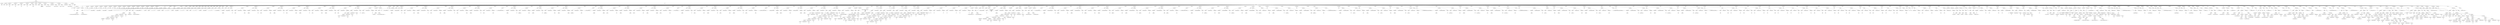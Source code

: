 digraph {
n0[label="RAIZ"];
n1[label="INSTRUCCIONES"];
n0->n1;
n2[label="DECLARACION"];
n1->n2;
n3[label="global_a"];
n2->n3;
n4[label="DECLARACION"];
n1->n4;
n5[label="global_b"];
n4->n5;
n6[label="DECLARACION"];
n1->n6;
n7[label="global_int"];
n6->n7;
n8[label="PRIMITIVO"];
n6->n8;
n9[label="25"];
n8->n9;
n10[label="DECLARACION"];
n1->n10;
n11[label="global_dou"];
n10->n11;
n12[label="PRIMITIVO"];
n10->n12;
n13[label="25.0"];
n12->n13;
n14[label="DECLARACION"];
n1->n14;
n15[label="global_boo"];
n14->n15;
n16[label="PRIMITIVO"];
n14->n16;
n17[label="True"];
n16->n17;
n18[label="DECLARACION"];
n1->n18;
n19[label="global_cha"];
n18->n19;
n20[label="PRIMITIVO"];
n18->n20;
n21[label="g"];
n20->n21;
n22[label="DECLARACION"];
n1->n22;
n23[label="global_cad"];
n22->n23;
n24[label="PRIMITIVO"];
n22->n24;
n25[label="cadena"];
n24->n25;
n26[label="DECLARACION"];
n1->n26;
n27[label="GlObAl_A"];
n26->n27;
n28[label="DECLARACION"];
n1->n28;
n29[label="global_salto"];
n28->n29;
n30[label="PRIMITIVO"];
n28->n30;
n31[label="Cadena con
salto de línea"];
n30->n31;
n32[label="DECLARACION"];
n1->n32;
n33[label="global_barra"];
n32->n33;
n34[label="PRIMITIVO"];
n32->n34;
n35[label="Cadena con \ barra invertida"];
n34->n35;
n36[label="DECLARACION"];
n1->n36;
n37[label="global_comilla_doble"];
n36->n37;
n38[label="PRIMITIVO"];
n36->n38;
n39[label="Cadena con comilla doble"];
n38->n39;
n40[label="DECLARACION"];
n1->n40;
n41[label="global_tab"];
n40->n41;
n42[label="PRIMITIVO"];
n40->n42;
n43[label="Cadena con        tabulación"];
n42->n43;
n44[label="DECLARACION"];
n1->n44;
n45[label="global_comilla_simple"];
n44->n45;
n46[label="PRIMITIVO"];
n44->n46;
n47[label="Cadena con 'comilla simple'"];
n46->n47;
n48[label="DECLARACION"];
n1->n48;
n49[label="var1"];
n48->n49;
n50[label="PRIMITIVO"];
n48->n50;
n51[label="1"];
n50->n51;
n52[label="MAIN"];
n1->n52;
n53[label="INSTRUCCIONES"];
n52->n53;
n54[label="DECLARACION"];
n53->n54;
n55[label="var1"];
n54->n55;
n56[label="PRIMITIVO"];
n54->n56;
n57[label="0"];
n56->n57;
n58[label="IF"];
n53->n58;
n59[label="INSTRUCCIONES"];
n58->n59;
n60[label="IMPRIMIR"];
n59->n60;
n61[label="PRIMITIVO"];
n60->n61;
n62[label="No se toma con prioridad la variable local ante la global"];
n61->n62;
n63[label="INSTRUCCIONES"];
n58->n63;
n64[label="IMPRIMIR"];
n63->n64;
n65[label="PRIMITIVO"];
n64->n65;
n66[label="Prioridad de variable local correcta."];
n65->n66;
n67[label="DECLARACION"];
n53->n67;
n68[label="n1"];
n67->n68;
n69[label="PRIMITIVO"];
n67->n69;
n70[label="1"];
n69->n70;
n71[label="DECLARACION"];
n53->n71;
n72[label="n2"];
n71->n72;
n73[label="PRIMITIVO"];
n71->n73;
n74[label="1"];
n73->n74;
n75[label="DECLARACION"];
n53->n75;
n76[label="n3"];
n75->n76;
n77[label="PRIMITIVO"];
n75->n77;
n78[label="1"];
n77->n78;
n79[label="DECLARACION"];
n53->n79;
n80[label="n4"];
n79->n80;
n81[label="PRIMITIVO"];
n79->n81;
n82[label="1"];
n81->n82;
n83[label="DECLARACION"];
n53->n83;
n84[label="str1"];
n83->n84;
n85[label="PRIMITIVO"];
n83->n85;
n86[label="Voy a ganar Compiladores"];
n85->n86;
n87[label="DECLARACION"];
n53->n87;
n88[label="str2"];
n87->n88;
n89[label="PRIMITIVO"];
n87->n89;
n90[label="Voy a ganar Compiladores"];
n89->n90;
n91[label="DECLARACION"];
n53->n91;
n92[label="str3"];
n91->n92;
n93[label="PRIMITIVO"];
n91->n93;
n94[label="Voy a ganar Compiladores"];
n93->n94;
n95[label="DECLARACION"];
n53->n95;
n96[label="str4"];
n95->n96;
n97[label="PRIMITIVO"];
n95->n97;
n98[label="Voy a ganar Compiladores"];
n97->n98;
n99[label="DECLARACION"];
n53->n99;
n100[label="db1"];
n99->n100;
n101[label="PRIMITIVO"];
n99->n101;
n102[label="0.0"];
n101->n102;
n103[label="DECLARACION"];
n53->n103;
n104[label="db2"];
n103->n104;
n105[label="PRIMITIVO"];
n103->n105;
n106[label="0.0"];
n105->n106;
n107[label="DECLARACION"];
n53->n107;
n108[label="db3"];
n107->n108;
n109[label="PRIMITIVO"];
n107->n109;
n110[label="0.0"];
n109->n110;
n111[label="DECLARACION"];
n53->n111;
n112[label="db4"];
n111->n112;
n113[label="PRIMITIVO"];
n111->n113;
n114[label="0.0"];
n113->n114;
n115[label="DECLARACION"];
n53->n115;
n116[label="chr1"];
n115->n116;
n117[label="PRIMITIVO"];
n115->n117;
n118[label="s"];
n117->n118;
n119[label="DECLARACION"];
n53->n119;
n120[label="chr2"];
n119->n120;
n121[label="PRIMITIVO"];
n119->n121;
n122[label="s"];
n121->n122;
n123[label="DECLARACION"];
n53->n123;
n124[label="chr3"];
n123->n124;
n125[label="PRIMITIVO"];
n123->n125;
n126[label="s"];
n125->n126;
n127[label="DECLARACION"];
n53->n127;
n128[label="chr4"];
n127->n128;
n129[label="PRIMITIVO"];
n127->n129;
n130[label="s"];
n129->n130;
n131[label="IF"];
n53->n131;
n132[label="INSTRUCCIONES"];
n131->n132;
n133[label="IMPRIMIR"];
n132->n133;
n134[label="ARITMETICA"];
n133->n134;
n135[label="ARITMETICA"];
n134->n135;
n136[label="ARITMETICA"];
n135->n136;
n137[label="ARITMETICA"];
n136->n137;
n138[label="IDENTIFICADOR"];
n137->n138;
n139[label="str1"];
n138->n139;
n140[label="OperadorAritmetico.MAS"];
n137->n140;
n141[label="IDENTIFICADOR"];
n137->n141;
n142[label="chr2"];
n141->n142;
n143[label="OperadorAritmetico.MAS"];
n136->n143;
n144[label="PRIMITIVO"];
n136->n144;
n145[label=" "];
n144->n145;
n146[label="OperadorAritmetico.MAS"];
n135->n146;
n147[label="IDENTIFICADOR"];
n135->n147;
n148[label="n3"];
n147->n148;
n149[label="OperadorAritmetico.MAS"];
n134->n149;
n150[label="PRIMITIVO"];
n134->n150;
n151[label=" :D"];
n150->n151;
n152[label="IMPRIMIR"];
n132->n152;
n153[label="PRIMITIVO"];
n152->n153;
n154[label="Declaración correcta"];
n153->n154;
n155[label="INSTRUCCIONES"];
n131->n155;
n156[label="IMPRIMIR"];
n155->n156;
n157[label="PRIMITIVO"];
n156->n157;
n158[label="Problemas en el metodo declaracion :("];
n157->n158;
n159[label="IMPRIMIR"];
n53->n159;
n160[label="PRIMITIVO"];
n159->n160;
n161[label="---------- CARACTERES ESPECIALES ----------"];
n160->n161;
n162[label="IMPRIMIR"];
n53->n162;
n163[label="PRIMITIVO"];
n162->n163;
n164[label="-> Salto de línea:"];
n163->n164;
n165[label="IMPRIMIR"];
n53->n165;
n166[label="IDENTIFICADOR"];
n165->n166;
n167[label="global_salto"];
n166->n167;
n168[label="IMPRIMIR"];
n53->n168;
n169[label="PRIMITIVO"];
n168->n169;
n170[label="-------------------------------------------"];
n169->n170;
n171[label="IMPRIMIR"];
n53->n171;
n172[label="PRIMITIVO"];
n171->n172;
n173[label="-> Barra invertida:"];
n172->n173;
n174[label="IMPRIMIR"];
n53->n174;
n175[label="IDENTIFICADOR"];
n174->n175;
n176[label="global_barra"];
n175->n176;
n177[label="IMPRIMIR"];
n53->n177;
n178[label="PRIMITIVO"];
n177->n178;
n179[label="-------------------------------------------"];
n178->n179;
n180[label="IMPRIMIR"];
n53->n180;
n181[label="PRIMITIVO"];
n180->n181;
n182[label="-> Comilla doble:"];
n181->n182;
n183[label="IMPRIMIR"];
n53->n183;
n184[label="IDENTIFICADOR"];
n183->n184;
n185[label="global_comilla_doble"];
n184->n185;
n186[label="IMPRIMIR"];
n53->n186;
n187[label="PRIMITIVO"];
n186->n187;
n188[label="-------------------------------------------"];
n187->n188;
n189[label="IMPRIMIR"];
n53->n189;
n190[label="PRIMITIVO"];
n189->n190;
n191[label="-> Tabulación:"];
n190->n191;
n192[label="IMPRIMIR"];
n53->n192;
n193[label="IDENTIFICADOR"];
n192->n193;
n194[label="global_tab"];
n193->n194;
n195[label="IMPRIMIR"];
n53->n195;
n196[label="PRIMITIVO"];
n195->n196;
n197[label="-------------------------------------------"];
n196->n197;
n198[label="IMPRIMIR"];
n53->n198;
n199[label="PRIMITIVO"];
n198->n199;
n200[label="-> Comilla simple:"];
n199->n200;
n201[label="IMPRIMIR"];
n53->n201;
n202[label="IDENTIFICADOR"];
n201->n202;
n203[label="global_comilla_simple"];
n202->n203;
n204[label="IMPRIMIR"];
n53->n204;
n205[label="PRIMITIVO"];
n204->n205;
n206[label="-------------------------------------------"];
n205->n206;
n207[label="IMPRIMIR"];
n53->n207;
n208[label="PRIMITIVO"];
n207->n208;
n209[label="---------- SUMAS DE PRUEBA ----------"];
n208->n209;
n210[label="DECLARACION"];
n53->n210;
n211[label="suma_1"];
n210->n211;
n212[label="ARITMETICA"];
n210->n212;
n213[label="IDENTIFICADOR"];
n212->n213;
n214[label="global_int"];
n213->n214;
n215[label="OperadorAritmetico.MAS"];
n212->n215;
n216[label="PRIMITIVO"];
n212->n216;
n217[label="5"];
n216->n217;
n218[label="IMPRIMIR"];
n53->n218;
n219[label="ARITMETICA"];
n218->n219;
n220[label="PRIMITIVO"];
n219->n220;
n221[label="suma = "];
n220->n221;
n222[label="OperadorAritmetico.MAS"];
n219->n222;
n223[label="IDENTIFICADOR"];
n219->n223;
n224[label="suma_1"];
n223->n224;
n225[label="DECLARACION"];
n53->n225;
n226[label="suma_2"];
n225->n226;
n227[label="ARITMETICA"];
n225->n227;
n228[label="IDENTIFICADOR"];
n227->n228;
n229[label="global_dou"];
n228->n229;
n230[label="OperadorAritmetico.MAS"];
n227->n230;
n231[label="PRIMITIVO"];
n227->n231;
n232[label="5.0"];
n231->n232;
n233[label="IMPRIMIR"];
n53->n233;
n234[label="ARITMETICA"];
n233->n234;
n235[label="PRIMITIVO"];
n234->n235;
n236[label="suma = "];
n235->n236;
n237[label="OperadorAritmetico.MAS"];
n234->n237;
n238[label="IDENTIFICADOR"];
n234->n238;
n239[label="suma_2"];
n238->n239;
n240[label="DECLARACION"];
n53->n240;
n241[label="suma_3"];
n240->n241;
n242[label="ARITMETICA"];
n240->n242;
n243[label="IDENTIFICADOR"];
n242->n243;
n244[label="global_boo"];
n243->n244;
n245[label="OperadorAritmetico.MAS"];
n242->n245;
n246[label="PRIMITIVO"];
n242->n246;
n247[label="0"];
n246->n247;
n248[label="IMPRIMIR"];
n53->n248;
n249[label="ARITMETICA"];
n248->n249;
n250[label="PRIMITIVO"];
n249->n250;
n251[label="suma = "];
n250->n251;
n252[label="OperadorAritmetico.MAS"];
n249->n252;
n253[label="IDENTIFICADOR"];
n249->n253;
n254[label="suma_3"];
n253->n254;
n255[label="DECLARACION"];
n53->n255;
n256[label="suma_4"];
n255->n256;
n257[label="ARITMETICA"];
n255->n257;
n258[label="IDENTIFICADOR"];
n257->n258;
n259[label="global_cha"];
n258->n259;
n260[label="OperadorAritmetico.MAS"];
n257->n260;
n261[label="PRIMITIVO"];
n257->n261;
n262[label="b"];
n261->n262;
n263[label="IMPRIMIR"];
n53->n263;
n264[label="ARITMETICA"];
n263->n264;
n265[label="PRIMITIVO"];
n264->n265;
n266[label="suma = "];
n265->n266;
n267[label="OperadorAritmetico.MAS"];
n264->n267;
n268[label="IDENTIFICADOR"];
n264->n268;
n269[label="suma_4"];
n268->n269;
n270[label="DECLARACION"];
n53->n270;
n271[label="suma_5"];
n270->n271;
n272[label="ARITMETICA"];
n270->n272;
n273[label="IDENTIFICADOR"];
n272->n273;
n274[label="global_cad"];
n273->n274;
n275[label="OperadorAritmetico.MAS"];
n272->n275;
n276[label="PRIMITIVO"];
n272->n276;
n277[label="_extra"];
n276->n277;
n278[label="IMPRIMIR"];
n53->n278;
n279[label="ARITMETICA"];
n278->n279;
n280[label="PRIMITIVO"];
n279->n280;
n281[label="suma = "];
n280->n281;
n282[label="OperadorAritmetico.MAS"];
n279->n282;
n283[label="IDENTIFICADOR"];
n279->n283;
n284[label="suma_5"];
n283->n284;
n285[label="DECLARACION"];
n53->n285;
n286[label="n157"];
n285->n286;
n287[label="ARITMETICA"];
n285->n287;
n288[label="ARITMETICA"];
n287->n288;
n289[label="ARITMETICA"];
n288->n289;
n290[label="ARITMETICA"];
n289->n290;
n291[label="PRIMITIVO"];
n290->n291;
n292[label="0.0"];
n291->n292;
n293[label="OperadorAritmetico.MAS"];
n290->n293;
n294[label="PRIMITIVO"];
n290->n294;
n295[label="True"];
n294->n295;
n296[label="OperadorAritmetico.MAS"];
n289->n296;
n297[label="PRIMITIVO"];
n289->n297;
n298[label="True"];
n297->n298;
n299[label="OperadorAritmetico.MAS"];
n288->n299;
n300[label="PRIMITIVO"];
n288->n300;
n301[label="1"];
n300->n301;
n302[label="OperadorAritmetico.MAS"];
n287->n302;
n303[label="PRIMITIVO"];
n287->n303;
n304[label="0.1"];
n303->n304;
n305[label="IMPRIMIR"];
n53->n305;
n306[label="ARITMETICA"];
n305->n306;
n307[label="PRIMITIVO"];
n306->n307;
n308[label="El valor de  n1 = "];
n307->n308;
n309[label="OperadorAritmetico.MAS"];
n306->n309;
n310[label="IDENTIFICADOR"];
n306->n310;
n311[label="n1"];
n310->n311;
n312[label="IF"];
n53->n312;
n313[label="INSTRUCCIONES"];
n312->n313;
n314[label="IMPRIMIR"];
n313->n314;
n315[label="PRIMITIVO"];
n314->n315;
n316[label="Sumas Correctas"];
n315->n316;
n317[label="INSTRUCCIONES"];
n312->n317;
n318[label="IMPRIMIR"];
n317->n318;
n319[label="PRIMITIVO"];
n318->n319;
n320[label="Error de sumas entre booleanos y numericos"];
n319->n320;
n321[label="DECLARACION"];
n53->n321;
n322[label="entr"];
n321->n322;
n323[label="READ"];
n321->n323;
n324[label="IMPRIMIR"];
n53->n324;
n325[label="IDENTIFICADOR"];
n324->n325;
n326[label="entr"];
n325->n326;
n327[label="IMPRIMIR"];
n53->n327;
n328[label="PRIMITIVO"];
n327->n328;
n329[label="---------- RESTAS DE PRUEBA ----------"];
n328->n329;
n330[label="DECLARACION"];
n53->n330;
n331[label="resta_1"];
n330->n331;
n332[label="ARITMETICA"];
n330->n332;
n333[label="IDENTIFICADOR"];
n332->n333;
n334[label="global_int"];
n333->n334;
n335[label="OperadorAritmetico.MENOS"];
n332->n335;
n336[label="PRIMITIVO"];
n332->n336;
n337[label="5"];
n336->n337;
n338[label="IMPRIMIR"];
n53->n338;
n339[label="ARITMETICA"];
n338->n339;
n340[label="PRIMITIVO"];
n339->n340;
n341[label="resta = "];
n340->n341;
n342[label="OperadorAritmetico.MAS"];
n339->n342;
n343[label="IDENTIFICADOR"];
n339->n343;
n344[label="resta_1"];
n343->n344;
n345[label="DECLARACION"];
n53->n345;
n346[label="resta_2"];
n345->n346;
n347[label="ARITMETICA"];
n345->n347;
n348[label="IDENTIFICADOR"];
n347->n348;
n349[label="global_dou"];
n348->n349;
n350[label="OperadorAritmetico.MENOS"];
n347->n350;
n351[label="PRIMITIVO"];
n347->n351;
n352[label="5"];
n351->n352;
n353[label="IMPRIMIR"];
n53->n353;
n354[label="ARITMETICA"];
n353->n354;
n355[label="PRIMITIVO"];
n354->n355;
n356[label="resta = "];
n355->n356;
n357[label="OperadorAritmetico.MAS"];
n354->n357;
n358[label="IDENTIFICADOR"];
n354->n358;
n359[label="resta_2"];
n358->n359;
n360[label="DECLARACION"];
n53->n360;
n361[label="resta_3"];
n360->n361;
n362[label="ARITMETICA"];
n360->n362;
n363[label="IDENTIFICADOR"];
n362->n363;
n364[label="global_boo"];
n363->n364;
n365[label="OperadorAritmetico.MENOS"];
n362->n365;
n366[label="PRIMITIVO"];
n362->n366;
n367[label="1"];
n366->n367;
n368[label="IMPRIMIR"];
n53->n368;
n369[label="ARITMETICA"];
n368->n369;
n370[label="PRIMITIVO"];
n369->n370;
n371[label="resta = "];
n370->n371;
n372[label="OperadorAritmetico.MAS"];
n369->n372;
n373[label="IDENTIFICADOR"];
n369->n373;
n374[label="resta_3"];
n373->n374;
n375[label="DECLARACION"];
n53->n375;
n376[label="resta_4"];
n375->n376;
n377[label="ARITMETICA"];
n375->n377;
n378[label="IDENTIFICADOR"];
n377->n378;
n379[label="global_boo"];
n378->n379;
n380[label="OperadorAritmetico.MENOS"];
n377->n380;
n381[label="PRIMITIVO"];
n377->n381;
n382[label="1.0"];
n381->n382;
n383[label="IMPRIMIR"];
n53->n383;
n384[label="ARITMETICA"];
n383->n384;
n385[label="PRIMITIVO"];
n384->n385;
n386[label="resta = "];
n385->n386;
n387[label="OperadorAritmetico.MAS"];
n384->n387;
n388[label="IDENTIFICADOR"];
n384->n388;
n389[label="resta_4"];
n388->n389;
n390[label="IMPRIMIR"];
n53->n390;
n391[label="PRIMITIVO"];
n390->n391;
n392[label="---------- MULTIPLICACIONES DE PRUEBA ----------"];
n391->n392;
n393[label="DECLARACION"];
n53->n393;
n394[label="mult_1"];
n393->n394;
n395[label="ARITMETICA"];
n393->n395;
n396[label="IDENTIFICADOR"];
n395->n396;
n397[label="global_int"];
n396->n397;
n398[label="OperadorAritmetico.POR"];
n395->n398;
n399[label="PRIMITIVO"];
n395->n399;
n400[label="2"];
n399->n400;
n401[label="IMPRIMIR"];
n53->n401;
n402[label="ARITMETICA"];
n401->n402;
n403[label="PRIMITIVO"];
n402->n403;
n404[label="multiplicación = "];
n403->n404;
n405[label="OperadorAritmetico.MAS"];
n402->n405;
n406[label="IDENTIFICADOR"];
n402->n406;
n407[label="mult_1"];
n406->n407;
n408[label="DECLARACION"];
n53->n408;
n409[label="mult_2"];
n408->n409;
n410[label="ARITMETICA"];
n408->n410;
n411[label="IDENTIFICADOR"];
n410->n411;
n412[label="global_dou"];
n411->n412;
n413[label="OperadorAritmetico.POR"];
n410->n413;
n414[label="PRIMITIVO"];
n410->n414;
n415[label="2.0"];
n414->n415;
n416[label="IMPRIMIR"];
n53->n416;
n417[label="ARITMETICA"];
n416->n417;
n418[label="PRIMITIVO"];
n417->n418;
n419[label="multiplicación = "];
n418->n419;
n420[label="OperadorAritmetico.MAS"];
n417->n420;
n421[label="IDENTIFICADOR"];
n417->n421;
n422[label="mult_2"];
n421->n422;
n423[label="DECLARACION"];
n53->n423;
n424[label="mult_3"];
n423->n424;
n425[label="ARITMETICA"];
n423->n425;
n426[label="IDENTIFICADOR"];
n425->n426;
n427[label="global_int"];
n426->n427;
n428[label="OperadorAritmetico.POR"];
n425->n428;
n429[label="IDENTIFICADOR"];
n425->n429;
n430[label="global_dou"];
n429->n430;
n431[label="IMPRIMIR"];
n53->n431;
n432[label="ARITMETICA"];
n431->n432;
n433[label="PRIMITIVO"];
n432->n433;
n434[label="multiplicación = "];
n433->n434;
n435[label="OperadorAritmetico.MAS"];
n432->n435;
n436[label="IDENTIFICADOR"];
n432->n436;
n437[label="mult_3"];
n436->n437;
n438[label="IMPRIMIR"];
n53->n438;
n439[label="PRIMITIVO"];
n438->n439;
n440[label="---------- DIVISIONES DE PRUEBA ----------"];
n439->n440;
n441[label="DECLARACION"];
n53->n441;
n442[label="div_1"];
n441->n442;
n443[label="ARITMETICA"];
n441->n443;
n444[label="IDENTIFICADOR"];
n443->n444;
n445[label="global_int"];
n444->n445;
n446[label="OperadorAritmetico.DIV"];
n443->n446;
n447[label="IDENTIFICADOR"];
n443->n447;
n448[label="global_int"];
n447->n448;
n449[label="IMPRIMIR"];
n53->n449;
n450[label="ARITMETICA"];
n449->n450;
n451[label="PRIMITIVO"];
n450->n451;
n452[label="división = "];
n451->n452;
n453[label="OperadorAritmetico.MAS"];
n450->n453;
n454[label="IDENTIFICADOR"];
n450->n454;
n455[label="div_1"];
n454->n455;
n456[label="DECLARACION"];
n53->n456;
n457[label="div_2"];
n456->n457;
n458[label="ARITMETICA"];
n456->n458;
n459[label="IDENTIFICADOR"];
n458->n459;
n460[label="global_dou"];
n459->n460;
n461[label="OperadorAritmetico.DIV"];
n458->n461;
n462[label="IDENTIFICADOR"];
n458->n462;
n463[label="global_dou"];
n462->n463;
n464[label="IMPRIMIR"];
n53->n464;
n465[label="ARITMETICA"];
n464->n465;
n466[label="PRIMITIVO"];
n465->n466;
n467[label="división = "];
n466->n467;
n468[label="OperadorAritmetico.MAS"];
n465->n468;
n469[label="IDENTIFICADOR"];
n465->n469;
n470[label="div_2"];
n469->n470;
n471[label="DECLARACION"];
n53->n471;
n472[label="div_3"];
n471->n472;
n473[label="ARITMETICA"];
n471->n473;
n474[label="IDENTIFICADOR"];
n473->n474;
n475[label="global_int"];
n474->n475;
n476[label="OperadorAritmetico.DIV"];
n473->n476;
n477[label="IDENTIFICADOR"];
n473->n477;
n478[label="global_dou"];
n477->n478;
n479[label="IMPRIMIR"];
n53->n479;
n480[label="ARITMETICA"];
n479->n480;
n481[label="PRIMITIVO"];
n480->n481;
n482[label="división = "];
n481->n482;
n483[label="OperadorAritmetico.MAS"];
n480->n483;
n484[label="IDENTIFICADOR"];
n480->n484;
n485[label="div_3"];
n484->n485;
n486[label="IMPRIMIR"];
n53->n486;
n487[label="PRIMITIVO"];
n486->n487;
n488[label="---------- MODULOS DE PRUEBA ----------"];
n487->n488;
n489[label="DECLARACION"];
n53->n489;
n490[label="mod_1"];
n489->n490;
n491[label="ARITMETICA"];
n489->n491;
n492[label="IDENTIFICADOR"];
n491->n492;
n493[label="global_int"];
n492->n493;
n494[label="OperadorAritmetico.MOD"];
n491->n494;
n495[label="PRIMITIVO"];
n491->n495;
n496[label="4"];
n495->n496;
n497[label="IMPRIMIR"];
n53->n497;
n498[label="ARITMETICA"];
n497->n498;
n499[label="PRIMITIVO"];
n498->n499;
n500[label="módulo = "];
n499->n500;
n501[label="OperadorAritmetico.MAS"];
n498->n501;
n502[label="IDENTIFICADOR"];
n498->n502;
n503[label="mod_1"];
n502->n503;
n504[label="DECLARACION"];
n53->n504;
n505[label="mod_2"];
n504->n505;
n506[label="ARITMETICA"];
n504->n506;
n507[label="IDENTIFICADOR"];
n506->n507;
n508[label="global_dou"];
n507->n508;
n509[label="OperadorAritmetico.MOD"];
n506->n509;
n510[label="PRIMITIVO"];
n506->n510;
n511[label="4.0"];
n510->n511;
n512[label="IMPRIMIR"];
n53->n512;
n513[label="ARITMETICA"];
n512->n513;
n514[label="PRIMITIVO"];
n513->n514;
n515[label="módulo = "];
n514->n515;
n516[label="OperadorAritmetico.MAS"];
n513->n516;
n517[label="IDENTIFICADOR"];
n513->n517;
n518[label="mod_2"];
n517->n518;
n519[label="DECLARACION"];
n53->n519;
n520[label="mod_3"];
n519->n520;
n521[label="ARITMETICA"];
n519->n521;
n522[label="IDENTIFICADOR"];
n521->n522;
n523[label="global_dou"];
n522->n523;
n524[label="OperadorAritmetico.MOD"];
n521->n524;
n525[label="PRIMITIVO"];
n521->n525;
n526[label="4"];
n525->n526;
n527[label="IMPRIMIR"];
n53->n527;
n528[label="ARITMETICA"];
n527->n528;
n529[label="PRIMITIVO"];
n528->n529;
n530[label="módulo = "];
n529->n530;
n531[label="OperadorAritmetico.MAS"];
n528->n531;
n532[label="IDENTIFICADOR"];
n528->n532;
n533[label="mod_3"];
n532->n533;
n534[label="IMPRIMIR"];
n53->n534;
n535[label="PRIMITIVO"];
n534->n535;
n536[label="---------- NEGACIONES UNARIAS DE PRUEBA ----------"];
n535->n536;
n537[label="DECLARACION"];
n53->n537;
n538[label="neg_1"];
n537->n538;
n539[label="ARITMETICA"];
n537->n539;
n540[label="OperadorAritmetico.UMENOS"];
n539->n540;
n541[label="IDENTIFICADOR"];
n539->n541;
n542[label="global_int"];
n541->n542;
n543[label="IMPRIMIR"];
n53->n543;
n544[label="ARITMETICA"];
n543->n544;
n545[label="PRIMITIVO"];
n544->n545;
n546[label="negación = "];
n545->n546;
n547[label="OperadorAritmetico.MAS"];
n544->n547;
n548[label="IDENTIFICADOR"];
n544->n548;
n549[label="neg_1"];
n548->n549;
n550[label="DECLARACION"];
n53->n550;
n551[label="neg_2"];
n550->n551;
n552[label="ARITMETICA"];
n550->n552;
n553[label="OperadorAritmetico.UMENOS"];
n552->n553;
n554[label="IDENTIFICADOR"];
n552->n554;
n555[label="global_dou"];
n554->n555;
n556[label="IMPRIMIR"];
n53->n556;
n557[label="ARITMETICA"];
n556->n557;
n558[label="PRIMITIVO"];
n557->n558;
n559[label="negación = "];
n558->n559;
n560[label="OperadorAritmetico.MAS"];
n557->n560;
n561[label="IDENTIFICADOR"];
n557->n561;
n562[label="neg_2"];
n561->n562;
n563[label="DECLARACION"];
n53->n563;
n564[label="n400"];
n563->n564;
n565[label="ARITMETICA"];
n563->n565;
n566[label="ARITMETICA"];
n565->n566;
n567[label="ARITMETICA"];
n566->n567;
n568[label="PRIMITIVO"];
n567->n568;
n569[label="5750"];
n568->n569;
n570[label="OperadorAritmetico.POR"];
n567->n570;
n571[label="PRIMITIVO"];
n567->n571;
n572[label="2"];
n571->n572;
n573[label="OperadorAritmetico.MENOS"];
n566->n573;
n574[label="PRIMITIVO"];
n566->n574;
n575[label="11800"];
n574->n575;
n576[label="OperadorAritmetico.MAS"];
n565->n576;
n577[label="PRIMITIVO"];
n565->n577;
n578[label="1.0"];
n577->n578;
n579[label="DECLARACION"];
n53->n579;
n580[label="n300"];
n579->n580;
n581[label="ARITMETICA"];
n579->n581;
n582[label="ARITMETICA"];
n581->n582;
n583[label="ARITMETICA"];
n582->n583;
n584[label="ARITMETICA"];
n583->n584;
n585[label="ARITMETICA"];
n584->n585;
n586[label="ARITMETICA"];
n585->n586;
n587[label="ARITMETICA"];
n586->n587;
n588[label="ARITMETICA"];
n587->n588;
n589[label="PRIMITIVO"];
n588->n589;
n590[label="3"];
n589->n590;
n591[label="OperadorAritmetico.POR"];
n588->n591;
n592[label="PRIMITIVO"];
n588->n592;
n593[label="3"];
n592->n593;
n594[label="OperadorAritmetico.MAS"];
n587->n594;
n595[label="PRIMITIVO"];
n587->n595;
n596[label="4"];
n595->n596;
n597[label="OperadorAritmetico.MENOS"];
n586->n597;
n598[label="PRIMITIVO"];
n586->n598;
n599[label="80"];
n598->n599;
n600[label="OperadorAritmetico.MAS"];
n585->n600;
n601[label="ARITMETICA"];
n585->n601;
n602[label="PRIMITIVO"];
n601->n602;
n603[label="40.0"];
n602->n603;
n604[label="OperadorAritmetico.POR"];
n601->n604;
n605[label="PRIMITIVO"];
n601->n605;
n606[label="2"];
n605->n606;
n607[label="OperadorAritmetico.MAS"];
n584->n607;
n608[label="PRIMITIVO"];
n584->n608;
n609[label="358.5"];
n608->n609;
n610[label="OperadorAritmetico.MENOS"];
n583->n610;
n611[label="ARITMETICA"];
n583->n611;
n612[label="PRIMITIVO"];
n611->n612;
n613[label="29"];
n612->n613;
n614[label="OperadorAritmetico.DIV"];
n611->n614;
n615[label="PRIMITIVO"];
n611->n615;
n616[label="14.5"];
n615->n616;
n617[label="OperadorAritmetico.MENOS"];
n582->n617;
n618[label="PRIMITIVO"];
n582->n618;
n619[label="0.5"];
n618->n619;
n620[label="OperadorAritmetico.MAS"];
n581->n620;
n621[label="IDENTIFICADOR"];
n581->n621;
n622[label="n400"];
n621->n622;
n623[label="IMPRIMIR"];
n53->n623;
n624[label="ARITMETICA"];
n623->n624;
n625[label="PRIMITIVO"];
n624->n625;
n626[label="El valor de n300 = "];
n625->n626;
n627[label="OperadorAritmetico.MAS"];
n624->n627;
n628[label="IDENTIFICADOR"];
n624->n628;
n629[label="n300"];
n628->n629;
n630[label="IF"];
n53->n630;
n631[label="INSTRUCCIONES"];
n630->n631;
n632[label="IMPRIMIR"];
n631->n632;
n633[label="PRIMITIVO"];
n632->n633;
n634[label="OPERACION ARITMETICA CORRECTA"];
n633->n634;
n635[label="INSTRUCCIONES"];
n630->n635;
n636[label="IMPRIMIR"];
n635->n636;
n637[label="PRIMITIVO"];
n636->n637;
n638[label="OPERACION ARITMETICA INCORRECTA"];
n637->n638;
n639[label="IMPRIMIR"];
n53->n639;
n640[label="PRIMITIVO"];
n639->n640;
n641[label="Operaciones Aritmeticas 1: valor esperado:   
      a)62   
      b)0   
      c)-19   
      d)16   
resultados>"];
n640->n641;
n642[label="DECLARACION"];
n53->n642;
n643[label="a"];
n642->n643;
n644[label="ASIGNACION"];
n53->n644;
n645[label="a"];
n644->n645;
n646[label="ARITMETICA"];
n644->n646;
n647[label="ARITMETICA"];
n646->n647;
n648[label="ARITMETICA"];
n647->n648;
n649[label="ARITMETICA"];
n648->n649;
n650[label="ARITMETICA"];
n649->n650;
n651[label="ARITMETICA"];
n650->n651;
n652[label="PRIMITIVO"];
n651->n652;
n653[label="20"];
n652->n653;
n654[label="OperadorAritmetico.MENOS"];
n651->n654;
n655[label="PRIMITIVO"];
n651->n655;
n656[label="10"];
n655->n656;
n657[label="OperadorAritmetico.MAS"];
n650->n657;
n658[label="ARITMETICA"];
n650->n658;
n659[label="ARITMETICA"];
n658->n659;
n660[label="PRIMITIVO"];
n659->n660;
n661[label="8"];
n660->n661;
n662[label="OperadorAritmetico.DIV"];
n659->n662;
n663[label="PRIMITIVO"];
n659->n663;
n664[label="2"];
n663->n664;
n665[label="OperadorAritmetico.POR"];
n658->n665;
n666[label="PRIMITIVO"];
n658->n666;
n667[label="3"];
n666->n667;
n668[label="OperadorAritmetico.MAS"];
n649->n668;
n669[label="PRIMITIVO"];
n649->n669;
n670[label="10"];
n669->n670;
n671[label="OperadorAritmetico.MENOS"];
n648->n671;
n672[label="PRIMITIVO"];
n648->n672;
n673[label="10"];
n672->n673;
n674[label="OperadorAritmetico.MENOS"];
n647->n674;
n675[label="PRIMITIVO"];
n647->n675;
n676[label="10"];
n675->n676;
n677[label="OperadorAritmetico.MAS"];
n646->n677;
n678[label="PRIMITIVO"];
n646->n678;
n679[label="50"];
n678->n679;
n680[label="DECLARACION"];
n53->n680;
n681[label="b"];
n680->n681;
n682[label="ASIGNACION"];
n53->n682;
n683[label="b"];
n682->n683;
n684[label="ARITMETICA"];
n682->n684;
n685[label="ARITMETICA"];
n684->n685;
n686[label="ARITMETICA"];
n685->n686;
n687[label="ARITMETICA"];
n686->n687;
n688[label="ARITMETICA"];
n687->n688;
n689[label="ARITMETICA"];
n688->n689;
n690[label="PRIMITIVO"];
n689->n690;
n691[label="50"];
n690->n691;
n692[label="OperadorAritmetico.DIV"];
n689->n692;
n693[label="PRIMITIVO"];
n689->n693;
n694[label="50"];
n693->n694;
n695[label="OperadorAritmetico.POR"];
n688->n695;
n696[label="PRIMITIVO"];
n688->n696;
n697[label="50"];
n696->n697;
n698[label="OperadorAritmetico.MAS"];
n687->n698;
n699[label="PRIMITIVO"];
n687->n699;
n700[label="50"];
n699->n700;
n701[label="OperadorAritmetico.MENOS"];
n686->n701;
n702[label="PRIMITIVO"];
n686->n702;
n703[label="100"];
n702->n703;
n704[label="OperadorAritmetico.MAS"];
n685->n704;
n705[label="PRIMITIVO"];
n685->n705;
n706[label="100"];
n705->n706;
n707[label="OperadorAritmetico.MENOS"];
n684->n707;
n708[label="PRIMITIVO"];
n684->n708;
n709[label="100"];
n708->n709;
n710[label="DECLARACION"];
n53->n710;
n711[label="c"];
n710->n711;
n712[label="ASIGNACION"];
n53->n712;
n713[label="c"];
n712->n713;
n714[label="ARITMETICA"];
n712->n714;
n715[label="ARITMETICA"];
n714->n715;
n716[label="ARITMETICA"];
n715->n716;
n717[label="ARITMETICA"];
n716->n717;
n718[label="ARITMETICA"];
n717->n718;
n719[label="ARITMETICA"];
n718->n719;
n720[label="ARITMETICA"];
n719->n720;
n721[label="ARITMETICA"];
n720->n721;
n722[label="PRIMITIVO"];
n721->n722;
n723[label="100"];
n722->n723;
n724[label="OperadorAritmetico.DIV"];
n721->n724;
n725[label="PRIMITIVO"];
n721->n725;
n726[label="20"];
n725->n726;
n727[label="OperadorAritmetico.POR"];
n720->n727;
n728[label="PRIMITIVO"];
n720->n728;
n729[label="9"];
n728->n729;
n730[label="OperadorAritmetico.MENOS"];
n719->n730;
n731[label="PRIMITIVO"];
n719->n731;
n732[label="78"];
n731->n732;
n733[label="OperadorAritmetico.MAS"];
n718->n733;
n734[label="PRIMITIVO"];
n718->n734;
n735[label="6"];
n734->n735;
n736[label="OperadorAritmetico.MENOS"];
n717->n736;
n737[label="PRIMITIVO"];
n717->n737;
n738[label="7"];
n737->n738;
n739[label="OperadorAritmetico.MAS"];
n716->n739;
n740[label="PRIMITIVO"];
n716->n740;
n741[label="8"];
n740->n741;
n742[label="OperadorAritmetico.MENOS"];
n715->n742;
n743[label="PRIMITIVO"];
n715->n743;
n744[label="7"];
n743->n744;
n745[label="OperadorAritmetico.MAS"];
n714->n745;
n746[label="ARITMETICA"];
n714->n746;
n747[label="ARITMETICA"];
n746->n747;
n748[label="ARITMETICA"];
n747->n748;
n749[label="ARITMETICA"];
n748->n749;
n750[label="PRIMITIVO"];
n749->n750;
n751[label="7"];
n750->n751;
n752[label="OperadorAritmetico.POR"];
n749->n752;
n753[label="PRIMITIVO"];
n749->n753;
n754[label="1"];
n753->n754;
n755[label="OperadorAritmetico.POR"];
n748->n755;
n756[label="PRIMITIVO"];
n748->n756;
n757[label="2"];
n756->n757;
n758[label="OperadorAritmetico.POR"];
n747->n758;
n759[label="PRIMITIVO"];
n747->n759;
n760[label="3"];
n759->n760;
n761[label="OperadorAritmetico.DIV"];
n746->n761;
n762[label="PRIMITIVO"];
n746->n762;
n763[label="3"];
n762->n763;
n764[label="DECLARACION"];
n53->n764;
n765[label="d"];
n764->n765;
n766[label="ASIGNACION"];
n53->n766;
n767[label="d"];
n766->n767;
n768[label="ARITMETICA"];
n766->n768;
n769[label="PRIMITIVO"];
n768->n769;
n770[label="2"];
n769->n770;
n771[label="OperadorAritmetico.POR"];
n768->n771;
n772[label="ARITMETICA"];
n768->n772;
n773[label="ARITMETICA"];
n772->n773;
n774[label="PRIMITIVO"];
n773->n774;
n775[label="20"];
n774->n775;
n776[label="OperadorAritmetico.DIV"];
n773->n776;
n777[label="PRIMITIVO"];
n773->n777;
n778[label="5"];
n777->n778;
n779[label="OperadorAritmetico.POR"];
n772->n779;
n780[label="PRIMITIVO"];
n772->n780;
n781[label="2"];
n780->n781;
n782[label="IMPRIMIR"];
n53->n782;
n783[label="ARITMETICA"];
n782->n783;
n784[label="PRIMITIVO"];
n783->n784;
n785[label="a) "];
n784->n785;
n786[label="OperadorAritmetico.MAS"];
n783->n786;
n787[label="IDENTIFICADOR"];
n783->n787;
n788[label="a"];
n787->n788;
n789[label="IMPRIMIR"];
n53->n789;
n790[label="ARITMETICA"];
n789->n790;
n791[label="PRIMITIVO"];
n790->n791;
n792[label="b) "];
n791->n792;
n793[label="OperadorAritmetico.MAS"];
n790->n793;
n794[label="IDENTIFICADOR"];
n790->n794;
n795[label="b"];
n794->n795;
n796[label="IMPRIMIR"];
n53->n796;
n797[label="ARITMETICA"];
n796->n797;
n798[label="PRIMITIVO"];
n797->n798;
n799[label="c) "];
n798->n799;
n800[label="OperadorAritmetico.MAS"];
n797->n800;
n801[label="IDENTIFICADOR"];
n797->n801;
n802[label="c"];
n801->n802;
n803[label="IMPRIMIR"];
n53->n803;
n804[label="ARITMETICA"];
n803->n804;
n805[label="PRIMITIVO"];
n804->n805;
n806[label="d) "];
n805->n806;
n807[label="OperadorAritmetico.MAS"];
n804->n807;
n808[label="IDENTIFICADOR"];
n804->n808;
n809[label="d"];
n808->n809;
n810[label="IF"];
n53->n810;
n811[label="INSTRUCCIONES"];
n810->n811;
n812[label="IMPRIMIR"];
n811->n812;
n813[label="PRIMITIVO"];
n812->n813;
n814[label="Operaciones aritmeticas 1 bien :D"];
n813->n814;
n815[label="INSTRUCCIONES"];
n810->n815;
n816[label="IMPRIMIR"];
n815->n816;
n817[label="PRIMITIVO"];
n816->n817;
n818[label="Error para las operaciones basicas :("];
n817->n818;
n819[label="DECLARACION"];
n53->n819;
n820[label="aritmetica1"];
n819->n820;
n821[label="PRIMITIVO"];
n819->n821;
n822[label="2.0"];
n821->n822;
n823[label="DECLARACION"];
n53->n823;
n824[label="aritmetica2"];
n823->n824;
n825[label="ARITMETICA"];
n823->n825;
n826[label="OperadorAritmetico.UMENOS"];
n825->n826;
n827[label="PRIMITIVO"];
n825->n827;
n828[label="10"];
n827->n828;
n829[label="IMPRIMIR"];
n53->n829;
n830[label="PRIMITIVO"];
n829->n830;
n831[label="Operaciones Aritmeticas: 
valor esperado>
-20  
-7 
resultado>"];
n830->n831;
n832[label="DECLARACION"];
n53->n832;
n833[label="aritmetica3"];
n832->n833;
n834[label="ARITMETICA"];
n832->n834;
n835[label="IDENTIFICADOR"];
n834->n835;
n836[label="aritmetica2"];
n835->n836;
n837[label="OperadorAritmetico.POR"];
n834->n837;
n838[label="IDENTIFICADOR"];
n834->n838;
n839[label="aritmetica1"];
n838->n839;
n840[label="IMPRIMIR"];
n53->n840;
n841[label="IDENTIFICADOR"];
n840->n841;
n842[label="aritmetica3"];
n841->n842;
n843[label="ASIGNACION"];
n53->n843;
n844[label="aritmetica1"];
n843->n844;
n845[label="ARITMETICA"];
n843->n845;
n846[label="ARITMETICA"];
n845->n846;
n847[label="ARITMETICA"];
n846->n847;
n848[label="ARITMETICA"];
n847->n848;
n849[label="ARITMETICA"];
n848->n849;
n850[label="ARITMETICA"];
n849->n850;
n851[label="IDENTIFICADOR"];
n850->n851;
n852[label="aritmetica3"];
n851->n852;
n853[label="OperadorAritmetico.DIV"];
n850->n853;
n854[label="IDENTIFICADOR"];
n850->n854;
n855[label="aritmetica1"];
n854->n855;
n856[label="OperadorAritmetico.MAS"];
n849->n856;
n857[label="ARITMETICA"];
n849->n857;
n858[label="ARITMETICA"];
n857->n858;
n859[label="PRIMITIVO"];
n858->n859;
n860[label="50"];
n859->n860;
n861[label="OperadorAritmetico.POR"];
n858->n861;
n862[label="PRIMITIVO"];
n858->n862;
n863[label="2"];
n862->n863;
n864[label="OperadorAritmetico.DIV"];
n857->n864;
n865[label="PRIMITIVO"];
n857->n865;
n866[label="50"];
n865->n866;
n867[label="OperadorAritmetico.MAS"];
n848->n867;
n868[label="ARITMETICA"];
n848->n868;
n869[label="PRIMITIVO"];
n868->n869;
n870[label="50"];
n869->n870;
n871[label="OperadorAritmetico.POR"];
n868->n871;
n872[label="PRIMITIVO"];
n868->n872;
n873[label="2"];
n872->n873;
n874[label="OperadorAritmetico.MENOS"];
n847->n874;
n875[label="PRIMITIVO"];
n847->n875;
n876[label="100"];
n875->n876;
n877[label="OperadorAritmetico.MAS"];
n846->n877;
n878[label="ARITMETICA"];
n846->n878;
n879[label="PRIMITIVO"];
n878->n879;
n880[label="100"];
n879->n880;
n881[label="OperadorAritmetico.DIV"];
n878->n881;
n882[label="PRIMITIVO"];
n878->n882;
n883[label="100"];
n882->n883;
n884[label="OperadorAritmetico.MENOS"];
n845->n884;
n885[label="PRIMITIVO"];
n845->n885;
n886[label="0"];
n885->n886;
n887[label="IMPRIMIR"];
n53->n887;
n888[label="IDENTIFICADOR"];
n887->n888;
n889[label="aritmetica1"];
n888->n889;
n890[label="IF"];
n53->n890;
n891[label="INSTRUCCIONES"];
n890->n891;
n892[label="IMPRIMIR"];
n891->n892;
n893[label="PRIMITIVO"];
n892->n893;
n894[label="Operaciones aritmeticas 2 bien :D"];
n893->n894;
n895[label="INSTRUCCIONES"];
n890->n895;
n896[label="IMPRIMIR"];
n895->n896;
n897[label="PRIMITIVO"];
n896->n897;
n898[label="Error Operaciones Aritmeticas"];
n897->n898;
n899[label="IMPRIMIR"];
n53->n899;
n900[label="PRIMITIVO"];
n899->n900;
n901[label="---------- IGUALACIONES DE PRUEBA ----------"];
n900->n901;
n902[label="DECLARACION"];
n53->n902;
n903[label="igu_1"];
n902->n903;
n904[label="RELACIONAL"];
n902->n904;
n905[label="IDENTIFICADOR"];
n904->n905;
n906[label="global_int"];
n905->n906;
n907[label="OperadorRelacional.IGUALIGUAL"];
n904->n907;
n908[label="PRIMITIVO"];
n904->n908;
n909[label="25"];
n908->n909;
n910[label="IMPRIMIR"];
n53->n910;
n911[label="ARITMETICA"];
n910->n911;
n912[label="PRIMITIVO"];
n911->n912;
n913[label="igualación = "];
n912->n913;
n914[label="OperadorAritmetico.MAS"];
n911->n914;
n915[label="IDENTIFICADOR"];
n911->n915;
n916[label="igu_1"];
n915->n916;
n917[label="DECLARACION"];
n53->n917;
n918[label="igu_2"];
n917->n918;
n919[label="RELACIONAL"];
n917->n919;
n920[label="IDENTIFICADOR"];
n919->n920;
n921[label="global_dou"];
n920->n921;
n922[label="OperadorRelacional.IGUALIGUAL"];
n919->n922;
n923[label="PRIMITIVO"];
n919->n923;
n924[label="20"];
n923->n924;
n925[label="IMPRIMIR"];
n53->n925;
n926[label="ARITMETICA"];
n925->n926;
n927[label="PRIMITIVO"];
n926->n927;
n928[label="igualación = "];
n927->n928;
n929[label="OperadorAritmetico.MAS"];
n926->n929;
n930[label="IDENTIFICADOR"];
n926->n930;
n931[label="igu_2"];
n930->n931;
n932[label="DECLARACION"];
n53->n932;
n933[label="igu_3"];
n932->n933;
n934[label="RELACIONAL"];
n932->n934;
n935[label="IDENTIFICADOR"];
n934->n935;
n936[label="global_boo"];
n935->n936;
n937[label="OperadorRelacional.IGUALIGUAL"];
n934->n937;
n938[label="PRIMITIVO"];
n934->n938;
n939[label="True"];
n938->n939;
n940[label="IMPRIMIR"];
n53->n940;
n941[label="ARITMETICA"];
n940->n941;
n942[label="PRIMITIVO"];
n941->n942;
n943[label="igualación = "];
n942->n943;
n944[label="OperadorAritmetico.MAS"];
n941->n944;
n945[label="IDENTIFICADOR"];
n941->n945;
n946[label="igu_3"];
n945->n946;
n947[label="DECLARACION"];
n53->n947;
n948[label="igu_4"];
n947->n948;
n949[label="RELACIONAL"];
n947->n949;
n950[label="IDENTIFICADOR"];
n949->n950;
n951[label="global_cha"];
n950->n951;
n952[label="OperadorRelacional.IGUALIGUAL"];
n949->n952;
n953[label="PRIMITIVO"];
n949->n953;
n954[label="c"];
n953->n954;
n955[label="IMPRIMIR"];
n53->n955;
n956[label="ARITMETICA"];
n955->n956;
n957[label="PRIMITIVO"];
n956->n957;
n958[label="igualación = "];
n957->n958;
n959[label="OperadorAritmetico.MAS"];
n956->n959;
n960[label="IDENTIFICADOR"];
n956->n960;
n961[label="igu_4"];
n960->n961;
n962[label="DECLARACION"];
n53->n962;
n963[label="igu_5"];
n962->n963;
n964[label="RELACIONAL"];
n962->n964;
n965[label="IDENTIFICADOR"];
n964->n965;
n966[label="global_cad"];
n965->n966;
n967[label="OperadorRelacional.IGUALIGUAL"];
n964->n967;
n968[label="PRIMITIVO"];
n964->n968;
n969[label="cadena"];
n968->n969;
n970[label="IMPRIMIR"];
n53->n970;
n971[label="ARITMETICA"];
n970->n971;
n972[label="PRIMITIVO"];
n971->n972;
n973[label="igualación = "];
n972->n973;
n974[label="OperadorAritmetico.MAS"];
n971->n974;
n975[label="IDENTIFICADOR"];
n971->n975;
n976[label="igu_5"];
n975->n976;
n977[label="IMPRIMIR"];
n53->n977;
n978[label="PRIMITIVO"];
n977->n978;
n979[label="---------- DIFERENCIACIACIONES DE PRUEBA ----------"];
n978->n979;
n980[label="DECLARACION"];
n53->n980;
n981[label="dif_1"];
n980->n981;
n982[label="RELACIONAL"];
n980->n982;
n983[label="IDENTIFICADOR"];
n982->n983;
n984[label="global_int"];
n983->n984;
n985[label="OperadorRelacional.DIFERENTE"];
n982->n985;
n986[label="PRIMITIVO"];
n982->n986;
n987[label="25"];
n986->n987;
n988[label="IMPRIMIR"];
n53->n988;
n989[label="ARITMETICA"];
n988->n989;
n990[label="PRIMITIVO"];
n989->n990;
n991[label="diferenciación = "];
n990->n991;
n992[label="OperadorAritmetico.MAS"];
n989->n992;
n993[label="IDENTIFICADOR"];
n989->n993;
n994[label="dif_1"];
n993->n994;
n995[label="DECLARACION"];
n53->n995;
n996[label="dif_2"];
n995->n996;
n997[label="RELACIONAL"];
n995->n997;
n998[label="IDENTIFICADOR"];
n997->n998;
n999[label="global_dou"];
n998->n999;
n1000[label="OperadorRelacional.DIFERENTE"];
n997->n1000;
n1001[label="PRIMITIVO"];
n997->n1001;
n1002[label="20"];
n1001->n1002;
n1003[label="IMPRIMIR"];
n53->n1003;
n1004[label="ARITMETICA"];
n1003->n1004;
n1005[label="PRIMITIVO"];
n1004->n1005;
n1006[label="diferenciación = "];
n1005->n1006;
n1007[label="OperadorAritmetico.MAS"];
n1004->n1007;
n1008[label="IDENTIFICADOR"];
n1004->n1008;
n1009[label="dif_2"];
n1008->n1009;
n1010[label="DECLARACION"];
n53->n1010;
n1011[label="dif_3"];
n1010->n1011;
n1012[label="RELACIONAL"];
n1010->n1012;
n1013[label="IDENTIFICADOR"];
n1012->n1013;
n1014[label="global_boo"];
n1013->n1014;
n1015[label="OperadorRelacional.DIFERENTE"];
n1012->n1015;
n1016[label="PRIMITIVO"];
n1012->n1016;
n1017[label="True"];
n1016->n1017;
n1018[label="IMPRIMIR"];
n53->n1018;
n1019[label="ARITMETICA"];
n1018->n1019;
n1020[label="PRIMITIVO"];
n1019->n1020;
n1021[label="diferenciación = "];
n1020->n1021;
n1022[label="OperadorAritmetico.MAS"];
n1019->n1022;
n1023[label="IDENTIFICADOR"];
n1019->n1023;
n1024[label="dif_3"];
n1023->n1024;
n1025[label="DECLARACION"];
n53->n1025;
n1026[label="dif_4"];
n1025->n1026;
n1027[label="RELACIONAL"];
n1025->n1027;
n1028[label="IDENTIFICADOR"];
n1027->n1028;
n1029[label="global_cha"];
n1028->n1029;
n1030[label="OperadorRelacional.DIFERENTE"];
n1027->n1030;
n1031[label="PRIMITIVO"];
n1027->n1031;
n1032[label="c"];
n1031->n1032;
n1033[label="IMPRIMIR"];
n53->n1033;
n1034[label="ARITMETICA"];
n1033->n1034;
n1035[label="PRIMITIVO"];
n1034->n1035;
n1036[label="diferenciación = "];
n1035->n1036;
n1037[label="OperadorAritmetico.MAS"];
n1034->n1037;
n1038[label="IDENTIFICADOR"];
n1034->n1038;
n1039[label="dif_4"];
n1038->n1039;
n1040[label="DECLARACION"];
n53->n1040;
n1041[label="dif_5"];
n1040->n1041;
n1042[label="RELACIONAL"];
n1040->n1042;
n1043[label="IDENTIFICADOR"];
n1042->n1043;
n1044[label="global_cad"];
n1043->n1044;
n1045[label="OperadorRelacional.DIFERENTE"];
n1042->n1045;
n1046[label="PRIMITIVO"];
n1042->n1046;
n1047[label="cadena"];
n1046->n1047;
n1048[label="IMPRIMIR"];
n53->n1048;
n1049[label="ARITMETICA"];
n1048->n1049;
n1050[label="PRIMITIVO"];
n1049->n1050;
n1051[label="diferenciación = "];
n1050->n1051;
n1052[label="OperadorAritmetico.MAS"];
n1049->n1052;
n1053[label="IDENTIFICADOR"];
n1049->n1053;
n1054[label="dif_5"];
n1053->n1054;
n1055[label="IMPRIMIR"];
n53->n1055;
n1056[label="PRIMITIVO"];
n1055->n1056;
n1057[label="---------- COMPARACIONES MENOR QUE DE PRUEBA ----------"];
n1056->n1057;
n1058[label="DECLARACION"];
n53->n1058;
n1059[label="meq_1"];
n1058->n1059;
n1060[label="RELACIONAL"];
n1058->n1060;
n1061[label="IDENTIFICADOR"];
n1060->n1061;
n1062[label="global_int"];
n1061->n1062;
n1063[label="OperadorRelacional.MENORQUE"];
n1060->n1063;
n1064[label="PRIMITIVO"];
n1060->n1064;
n1065[label="25"];
n1064->n1065;
n1066[label="IMPRIMIR"];
n53->n1066;
n1067[label="ARITMETICA"];
n1066->n1067;
n1068[label="PRIMITIVO"];
n1067->n1068;
n1069[label="menor que = "];
n1068->n1069;
n1070[label="OperadorAritmetico.MAS"];
n1067->n1070;
n1071[label="IDENTIFICADOR"];
n1067->n1071;
n1072[label="meq_1"];
n1071->n1072;
n1073[label="DECLARACION"];
n53->n1073;
n1074[label="meq_2"];
n1073->n1074;
n1075[label="RELACIONAL"];
n1073->n1075;
n1076[label="IDENTIFICADOR"];
n1075->n1076;
n1077[label="global_dou"];
n1076->n1077;
n1078[label="OperadorRelacional.MENORQUE"];
n1075->n1078;
n1079[label="PRIMITIVO"];
n1075->n1079;
n1080[label="20"];
n1079->n1080;
n1081[label="IMPRIMIR"];
n53->n1081;
n1082[label="ARITMETICA"];
n1081->n1082;
n1083[label="PRIMITIVO"];
n1082->n1083;
n1084[label="menor que = "];
n1083->n1084;
n1085[label="OperadorAritmetico.MAS"];
n1082->n1085;
n1086[label="IDENTIFICADOR"];
n1082->n1086;
n1087[label="meq_2"];
n1086->n1087;
n1088[label="DECLARACION"];
n53->n1088;
n1089[label="meq_3"];
n1088->n1089;
n1090[label="RELACIONAL"];
n1088->n1090;
n1091[label="IDENTIFICADOR"];
n1090->n1091;
n1092[label="global_boo"];
n1091->n1092;
n1093[label="OperadorRelacional.MENORQUE"];
n1090->n1093;
n1094[label="PRIMITIVO"];
n1090->n1094;
n1095[label="True"];
n1094->n1095;
n1096[label="IMPRIMIR"];
n53->n1096;
n1097[label="ARITMETICA"];
n1096->n1097;
n1098[label="PRIMITIVO"];
n1097->n1098;
n1099[label="menor que = "];
n1098->n1099;
n1100[label="OperadorAritmetico.MAS"];
n1097->n1100;
n1101[label="IDENTIFICADOR"];
n1097->n1101;
n1102[label="meq_3"];
n1101->n1102;
n1103[label="IMPRIMIR"];
n53->n1103;
n1104[label="PRIMITIVO"];
n1103->n1104;
n1105[label="---------- COMPARACIONES MENOR O IGUAL QUE DE PRUEBA ----------"];
n1104->n1105;
n1106[label="DECLARACION"];
n53->n1106;
n1107[label="mei_1"];
n1106->n1107;
n1108[label="RELACIONAL"];
n1106->n1108;
n1109[label="IDENTIFICADOR"];
n1108->n1109;
n1110[label="global_int"];
n1109->n1110;
n1111[label="OperadorRelacional.MENORIGUAL"];
n1108->n1111;
n1112[label="PRIMITIVO"];
n1108->n1112;
n1113[label="25"];
n1112->n1113;
n1114[label="IMPRIMIR"];
n53->n1114;
n1115[label="ARITMETICA"];
n1114->n1115;
n1116[label="PRIMITIVO"];
n1115->n1116;
n1117[label="menor o igual que = "];
n1116->n1117;
n1118[label="OperadorAritmetico.MAS"];
n1115->n1118;
n1119[label="IDENTIFICADOR"];
n1115->n1119;
n1120[label="mei_1"];
n1119->n1120;
n1121[label="DECLARACION"];
n53->n1121;
n1122[label="mei_2"];
n1121->n1122;
n1123[label="RELACIONAL"];
n1121->n1123;
n1124[label="IDENTIFICADOR"];
n1123->n1124;
n1125[label="global_dou"];
n1124->n1125;
n1126[label="OperadorRelacional.MENORIGUAL"];
n1123->n1126;
n1127[label="PRIMITIVO"];
n1123->n1127;
n1128[label="20"];
n1127->n1128;
n1129[label="IMPRIMIR"];
n53->n1129;
n1130[label="ARITMETICA"];
n1129->n1130;
n1131[label="PRIMITIVO"];
n1130->n1131;
n1132[label="menor o igual que = "];
n1131->n1132;
n1133[label="OperadorAritmetico.MAS"];
n1130->n1133;
n1134[label="IDENTIFICADOR"];
n1130->n1134;
n1135[label="mei_2"];
n1134->n1135;
n1136[label="DECLARACION"];
n53->n1136;
n1137[label="mei_3"];
n1136->n1137;
n1138[label="RELACIONAL"];
n1136->n1138;
n1139[label="IDENTIFICADOR"];
n1138->n1139;
n1140[label="global_boo"];
n1139->n1140;
n1141[label="OperadorRelacional.MENORIGUAL"];
n1138->n1141;
n1142[label="PRIMITIVO"];
n1138->n1142;
n1143[label="True"];
n1142->n1143;
n1144[label="IMPRIMIR"];
n53->n1144;
n1145[label="ARITMETICA"];
n1144->n1145;
n1146[label="PRIMITIVO"];
n1145->n1146;
n1147[label="menor o igual que = "];
n1146->n1147;
n1148[label="OperadorAritmetico.MAS"];
n1145->n1148;
n1149[label="IDENTIFICADOR"];
n1145->n1149;
n1150[label="mei_3"];
n1149->n1150;
n1151[label="IMPRIMIR"];
n53->n1151;
n1152[label="PRIMITIVO"];
n1151->n1152;
n1153[label="---------- COMPARACIONES MAYOR QUE DE PRUEBA ----------"];
n1152->n1153;
n1154[label="DECLARACION"];
n53->n1154;
n1155[label="maq_1"];
n1154->n1155;
n1156[label="RELACIONAL"];
n1154->n1156;
n1157[label="IDENTIFICADOR"];
n1156->n1157;
n1158[label="global_int"];
n1157->n1158;
n1159[label="OperadorRelacional.MAYORQUE"];
n1156->n1159;
n1160[label="PRIMITIVO"];
n1156->n1160;
n1161[label="25"];
n1160->n1161;
n1162[label="IMPRIMIR"];
n53->n1162;
n1163[label="ARITMETICA"];
n1162->n1163;
n1164[label="PRIMITIVO"];
n1163->n1164;
n1165[label="mayor que = "];
n1164->n1165;
n1166[label="OperadorAritmetico.MAS"];
n1163->n1166;
n1167[label="IDENTIFICADOR"];
n1163->n1167;
n1168[label="maq_1"];
n1167->n1168;
n1169[label="DECLARACION"];
n53->n1169;
n1170[label="maq_2"];
n1169->n1170;
n1171[label="RELACIONAL"];
n1169->n1171;
n1172[label="IDENTIFICADOR"];
n1171->n1172;
n1173[label="global_dou"];
n1172->n1173;
n1174[label="OperadorRelacional.MAYORQUE"];
n1171->n1174;
n1175[label="PRIMITIVO"];
n1171->n1175;
n1176[label="20"];
n1175->n1176;
n1177[label="IMPRIMIR"];
n53->n1177;
n1178[label="ARITMETICA"];
n1177->n1178;
n1179[label="PRIMITIVO"];
n1178->n1179;
n1180[label="mayor que = "];
n1179->n1180;
n1181[label="OperadorAritmetico.MAS"];
n1178->n1181;
n1182[label="IDENTIFICADOR"];
n1178->n1182;
n1183[label="maq_2"];
n1182->n1183;
n1184[label="DECLARACION"];
n53->n1184;
n1185[label="maq_3"];
n1184->n1185;
n1186[label="RELACIONAL"];
n1184->n1186;
n1187[label="IDENTIFICADOR"];
n1186->n1187;
n1188[label="global_boo"];
n1187->n1188;
n1189[label="OperadorRelacional.MAYORQUE"];
n1186->n1189;
n1190[label="PRIMITIVO"];
n1186->n1190;
n1191[label="True"];
n1190->n1191;
n1192[label="IMPRIMIR"];
n53->n1192;
n1193[label="ARITMETICA"];
n1192->n1193;
n1194[label="PRIMITIVO"];
n1193->n1194;
n1195[label="mayor que = "];
n1194->n1195;
n1196[label="OperadorAritmetico.MAS"];
n1193->n1196;
n1197[label="IDENTIFICADOR"];
n1193->n1197;
n1198[label="maq_3"];
n1197->n1198;
n1199[label="IMPRIMIR"];
n53->n1199;
n1200[label="PRIMITIVO"];
n1199->n1200;
n1201[label="---------- COMPARACIONES MAYOR O IGUAL QUE DE PRUEBA ----------"];
n1200->n1201;
n1202[label="DECLARACION"];
n53->n1202;
n1203[label="mai_1"];
n1202->n1203;
n1204[label="RELACIONAL"];
n1202->n1204;
n1205[label="IDENTIFICADOR"];
n1204->n1205;
n1206[label="global_int"];
n1205->n1206;
n1207[label="OperadorRelacional.MAYORIGUAL"];
n1204->n1207;
n1208[label="PRIMITIVO"];
n1204->n1208;
n1209[label="25"];
n1208->n1209;
n1210[label="IMPRIMIR"];
n53->n1210;
n1211[label="ARITMETICA"];
n1210->n1211;
n1212[label="PRIMITIVO"];
n1211->n1212;
n1213[label="mayor o igual que = "];
n1212->n1213;
n1214[label="OperadorAritmetico.MAS"];
n1211->n1214;
n1215[label="IDENTIFICADOR"];
n1211->n1215;
n1216[label="mai_1"];
n1215->n1216;
n1217[label="DECLARACION"];
n53->n1217;
n1218[label="mai_2"];
n1217->n1218;
n1219[label="RELACIONAL"];
n1217->n1219;
n1220[label="IDENTIFICADOR"];
n1219->n1220;
n1221[label="global_dou"];
n1220->n1221;
n1222[label="OperadorRelacional.MAYORIGUAL"];
n1219->n1222;
n1223[label="PRIMITIVO"];
n1219->n1223;
n1224[label="20"];
n1223->n1224;
n1225[label="IMPRIMIR"];
n53->n1225;
n1226[label="ARITMETICA"];
n1225->n1226;
n1227[label="PRIMITIVO"];
n1226->n1227;
n1228[label="mayor o igual que = "];
n1227->n1228;
n1229[label="OperadorAritmetico.MAS"];
n1226->n1229;
n1230[label="IDENTIFICADOR"];
n1226->n1230;
n1231[label="mai_2"];
n1230->n1231;
n1232[label="DECLARACION"];
n53->n1232;
n1233[label="mai_3"];
n1232->n1233;
n1234[label="RELACIONAL"];
n1232->n1234;
n1235[label="IDENTIFICADOR"];
n1234->n1235;
n1236[label="global_boo"];
n1235->n1236;
n1237[label="OperadorRelacional.MAYORIGUAL"];
n1234->n1237;
n1238[label="PRIMITIVO"];
n1234->n1238;
n1239[label="True"];
n1238->n1239;
n1240[label="IMPRIMIR"];
n53->n1240;
n1241[label="ARITMETICA"];
n1240->n1241;
n1242[label="PRIMITIVO"];
n1241->n1242;
n1243[label="mayor o igual que = "];
n1242->n1243;
n1244[label="OperadorAritmetico.MAS"];
n1241->n1244;
n1245[label="IDENTIFICADOR"];
n1241->n1245;
n1246[label="mai_3"];
n1245->n1246;
n1247[label="IMPRIMIR"];
n53->n1247;
n1248[label="PRIMITIVO"];
n1247->n1248;
n1249[label="---------- OPERACIONES LÓGICAS DE PRUEBA ----------"];
n1248->n1249;
n1250[label="DECLARACION"];
n53->n1250;
n1251[label="or_1"];
n1250->n1251;
n1252[label="LOGICA"];
n1250->n1252;
n1253[label="PRIMITIVO"];
n1252->n1253;
n1254[label="False"];
n1253->n1254;
n1255[label="OperadorLogico.OR"];
n1252->n1255;
n1256[label="PRIMITIVO"];
n1252->n1256;
n1257[label="False"];
n1256->n1257;
n1258[label="IMPRIMIR"];
n53->n1258;
n1259[label="ARITMETICA"];
n1258->n1259;
n1260[label="PRIMITIVO"];
n1259->n1260;
n1261[label="or = "];
n1260->n1261;
n1262[label="OperadorAritmetico.MAS"];
n1259->n1262;
n1263[label="IDENTIFICADOR"];
n1259->n1263;
n1264[label="or_1"];
n1263->n1264;
n1265[label="DECLARACION"];
n53->n1265;
n1266[label="or_2"];
n1265->n1266;
n1267[label="LOGICA"];
n1265->n1267;
n1268[label="PRIMITIVO"];
n1267->n1268;
n1269[label="False"];
n1268->n1269;
n1270[label="OperadorLogico.OR"];
n1267->n1270;
n1271[label="PRIMITIVO"];
n1267->n1271;
n1272[label="True"];
n1271->n1272;
n1273[label="IMPRIMIR"];
n53->n1273;
n1274[label="ARITMETICA"];
n1273->n1274;
n1275[label="PRIMITIVO"];
n1274->n1275;
n1276[label="or = "];
n1275->n1276;
n1277[label="OperadorAritmetico.MAS"];
n1274->n1277;
n1278[label="IDENTIFICADOR"];
n1274->n1278;
n1279[label="or_2"];
n1278->n1279;
n1280[label="DECLARACION"];
n53->n1280;
n1281[label="or_3"];
n1280->n1281;
n1282[label="LOGICA"];
n1280->n1282;
n1283[label="PRIMITIVO"];
n1282->n1283;
n1284[label="True"];
n1283->n1284;
n1285[label="OperadorLogico.OR"];
n1282->n1285;
n1286[label="PRIMITIVO"];
n1282->n1286;
n1287[label="False"];
n1286->n1287;
n1288[label="IMPRIMIR"];
n53->n1288;
n1289[label="ARITMETICA"];
n1288->n1289;
n1290[label="PRIMITIVO"];
n1289->n1290;
n1291[label="or = "];
n1290->n1291;
n1292[label="OperadorAritmetico.MAS"];
n1289->n1292;
n1293[label="IDENTIFICADOR"];
n1289->n1293;
n1294[label="or_3"];
n1293->n1294;
n1295[label="DECLARACION"];
n53->n1295;
n1296[label="or_4"];
n1295->n1296;
n1297[label="LOGICA"];
n1295->n1297;
n1298[label="PRIMITIVO"];
n1297->n1298;
n1299[label="True"];
n1298->n1299;
n1300[label="OperadorLogico.OR"];
n1297->n1300;
n1301[label="PRIMITIVO"];
n1297->n1301;
n1302[label="True"];
n1301->n1302;
n1303[label="IMPRIMIR"];
n53->n1303;
n1304[label="ARITMETICA"];
n1303->n1304;
n1305[label="PRIMITIVO"];
n1304->n1305;
n1306[label="or = "];
n1305->n1306;
n1307[label="OperadorAritmetico.MAS"];
n1304->n1307;
n1308[label="IDENTIFICADOR"];
n1304->n1308;
n1309[label="or_4"];
n1308->n1309;
n1310[label="DECLARACION"];
n53->n1310;
n1311[label="and_1"];
n1310->n1311;
n1312[label="LOGICA"];
n1310->n1312;
n1313[label="PRIMITIVO"];
n1312->n1313;
n1314[label="False"];
n1313->n1314;
n1315[label="OperadorLogico.AND"];
n1312->n1315;
n1316[label="PRIMITIVO"];
n1312->n1316;
n1317[label="False"];
n1316->n1317;
n1318[label="IMPRIMIR"];
n53->n1318;
n1319[label="ARITMETICA"];
n1318->n1319;
n1320[label="PRIMITIVO"];
n1319->n1320;
n1321[label="and = "];
n1320->n1321;
n1322[label="OperadorAritmetico.MAS"];
n1319->n1322;
n1323[label="IDENTIFICADOR"];
n1319->n1323;
n1324[label="and_1"];
n1323->n1324;
n1325[label="DECLARACION"];
n53->n1325;
n1326[label="and_2"];
n1325->n1326;
n1327[label="LOGICA"];
n1325->n1327;
n1328[label="PRIMITIVO"];
n1327->n1328;
n1329[label="False"];
n1328->n1329;
n1330[label="OperadorLogico.AND"];
n1327->n1330;
n1331[label="PRIMITIVO"];
n1327->n1331;
n1332[label="True"];
n1331->n1332;
n1333[label="IMPRIMIR"];
n53->n1333;
n1334[label="ARITMETICA"];
n1333->n1334;
n1335[label="PRIMITIVO"];
n1334->n1335;
n1336[label="and = "];
n1335->n1336;
n1337[label="OperadorAritmetico.MAS"];
n1334->n1337;
n1338[label="IDENTIFICADOR"];
n1334->n1338;
n1339[label="and_2"];
n1338->n1339;
n1340[label="DECLARACION"];
n53->n1340;
n1341[label="and_3"];
n1340->n1341;
n1342[label="LOGICA"];
n1340->n1342;
n1343[label="PRIMITIVO"];
n1342->n1343;
n1344[label="True"];
n1343->n1344;
n1345[label="OperadorLogico.AND"];
n1342->n1345;
n1346[label="PRIMITIVO"];
n1342->n1346;
n1347[label="False"];
n1346->n1347;
n1348[label="IMPRIMIR"];
n53->n1348;
n1349[label="ARITMETICA"];
n1348->n1349;
n1350[label="PRIMITIVO"];
n1349->n1350;
n1351[label="and = "];
n1350->n1351;
n1352[label="OperadorAritmetico.MAS"];
n1349->n1352;
n1353[label="IDENTIFICADOR"];
n1349->n1353;
n1354[label="and_3"];
n1353->n1354;
n1355[label="DECLARACION"];
n53->n1355;
n1356[label="and_4"];
n1355->n1356;
n1357[label="LOGICA"];
n1355->n1357;
n1358[label="PRIMITIVO"];
n1357->n1358;
n1359[label="True"];
n1358->n1359;
n1360[label="OperadorLogico.AND"];
n1357->n1360;
n1361[label="PRIMITIVO"];
n1357->n1361;
n1362[label="True"];
n1361->n1362;
n1363[label="IMPRIMIR"];
n53->n1363;
n1364[label="ARITMETICA"];
n1363->n1364;
n1365[label="PRIMITIVO"];
n1364->n1365;
n1366[label="and = "];
n1365->n1366;
n1367[label="OperadorAritmetico.MAS"];
n1364->n1367;
n1368[label="IDENTIFICADOR"];
n1364->n1368;
n1369[label="and_4"];
n1368->n1369;
n1370[label="DECLARACION"];
n53->n1370;
n1371[label="not_a"];
n1370->n1371;
n1372[label="PRIMITIVO"];
n1370->n1372;
n1373[label="True"];
n1372->n1373;
n1374[label="DECLARACION"];
n53->n1374;
n1375[label="not_b"];
n1374->n1375;
n1376[label="PRIMITIVO"];
n1374->n1376;
n1377[label="False"];
n1376->n1377;
n1378[label="DECLARACION"];
n53->n1378;
n1379[label="not_1"];
n1378->n1379;
n1380[label="LOGICA"];
n1378->n1380;
n1381[label="OperadorLogico.NOT"];
n1380->n1381;
n1382[label="IDENTIFICADOR"];
n1380->n1382;
n1383[label="not_a"];
n1382->n1383;
n1384[label="IMPRIMIR"];
n53->n1384;
n1385[label="ARITMETICA"];
n1384->n1385;
n1386[label="PRIMITIVO"];
n1385->n1386;
n1387[label="not = "];
n1386->n1387;
n1388[label="OperadorAritmetico.MAS"];
n1385->n1388;
n1389[label="IDENTIFICADOR"];
n1385->n1389;
n1390[label="not_1"];
n1389->n1390;
n1391[label="DECLARACION"];
n53->n1391;
n1392[label="not_2"];
n1391->n1392;
n1393[label="LOGICA"];
n1391->n1393;
n1394[label="OperadorLogico.NOT"];
n1393->n1394;
n1395[label="IDENTIFICADOR"];
n1393->n1395;
n1396[label="not_b"];
n1395->n1396;
n1397[label="IMPRIMIR"];
n53->n1397;
n1398[label="ARITMETICA"];
n1397->n1398;
n1399[label="PRIMITIVO"];
n1398->n1399;
n1400[label="not = "];
n1399->n1400;
n1401[label="OperadorAritmetico.MAS"];
n1398->n1401;
n1402[label="IDENTIFICADOR"];
n1398->n1402;
n1403[label="not_2"];
n1402->n1403;
n1404[label="IF"];
n53->n1404;
n1405[label="INSTRUCCIONES"];
n1404->n1405;
n1406[label="IMPRIMIR"];
n1405->n1406;
n1407[label="PRIMITIVO"];
n1406->n1407;
n1408[label="Bien primera not :)"];
n1407->n1408;
n1409[label="INSTRUCCIONES"];
n1404->n1409;
n1410[label="IMPRIMIR"];
n1409->n1410;
n1411[label="PRIMITIVO"];
n1410->n1411;
n1412[label="F condicion not"];
n1411->n1412;
n1413[label="IF"];
n53->n1413;
n1414[label="INSTRUCCIONES"];
n1413->n1414;
n1415[label="IMPRIMIR"];
n1414->n1415;
n1416[label="PRIMITIVO"];
n1415->n1416;
n1417[label="Bien condicion:)"];
n1416->n1417;
n1418[label="INSTRUCCIONES"];
n1413->n1418;
n1419[label="IMPRIMIR"];
n1418->n1419;
n1420[label="PRIMITIVO"];
n1419->n1420;
n1421[label="Mal condicion D:"];
n1420->n1421;
n1422[label="DECLARACION"];
n53->n1422;
n1423[label="n0"];
n1422->n1423;
n1424[label="PRIMITIVO"];
n1422->n1424;
n1425[label="16"];
n1424->n1425;
n1426[label="IF"];
n53->n1426;
n1427[label="INSTRUCCIONES"];
n1426->n1427;
n1428[label="IMPRIMIR"];
n1427->n1428;
n1429[label="PRIMITIVO"];
n1428->n1429;
n1430[label="Not y Ands Correctos"];
n1429->n1430;
n1431[label="INSTRUCCIONES"];
n1426->n1431;
n1432[label="IMPRIMIR"];
n1431->n1432;
n1433[label="PRIMITIVO"];
n1432->n1433;
n1434[label="No funcionan nots y ands :("];
n1433->n1434;
n1435[label="DECLARACION"];
n53->n1435;
n1436[label="n111"];
n1435->n1436;
n1437[label="ASIGNACION"];
n53->n1437;
n1438[label="n111"];
n1437->n1438;
n1439[label="ARITMETICA"];
n1437->n1439;
n1440[label="IDENTIFICADOR"];
n1439->n1440;
n1441[label="n0"];
n1440->n1441;
n1442[label="OperadorAritmetico.DIV"];
n1439->n1442;
n1443[label="PRIMITIVO"];
n1439->n1443;
n1444[label="16"];
n1443->n1444;
n1445[label="ASIGNACION"];
n53->n1445;
n1446[label="n111"];
n1445->n1446;
n1447[label="ARITMETICA"];
n1445->n1447;
n1448[label="IDENTIFICADOR"];
n1447->n1448;
n1449[label="n111"];
n1448->n1449;
n1450[label="OperadorAritmetico.MAS"];
n1447->n1450;
n1451[label="PRIMITIVO"];
n1447->n1451;
n1452[label="True"];
n1451->n1452;
n1453[label="DECLARACION"];
n53->n1453;
n1454[label="condicion1"];
n1453->n1454;
n1455[label="RELACIONAL"];
n1453->n1455;
n1456[label="IDENTIFICADOR"];
n1455->n1456;
n1457[label="n111"];
n1456->n1457;
n1458[label="OperadorRelacional.DIFERENTE"];
n1455->n1458;
n1459[label="PRIMITIVO"];
n1455->n1459;
n1460[label="2"];
n1459->n1460;
n1461[label="DECLARACION"];
n53->n1461;
n1462[label="aritmetica12"];
n1461->n1462;
n1463[label="ARITMETICA"];
n1461->n1463;
n1464[label="ARITMETICA"];
n1463->n1464;
n1465[label="IDENTIFICADOR"];
n1464->n1465;
n1466[label="n0"];
n1465->n1466;
n1467[label="OperadorAritmetico.DIV"];
n1464->n1467;
n1468[label="PRIMITIVO"];
n1464->n1468;
n1469[label="16"];
n1468->n1469;
n1470[label="OperadorAritmetico.MAS"];
n1463->n1470;
n1471[label="LOGICA"];
n1463->n1471;
n1472[label="OperadorLogico.NOT"];
n1471->n1472;
n1473[label="LOGICA"];
n1471->n1473;
n1474[label="PRIMITIVO"];
n1473->n1474;
n1475[label="True"];
n1474->n1475;
n1476[label="OperadorLogico.OR"];
n1473->n1476;
n1477[label="PRIMITIVO"];
n1473->n1477;
n1478[label="False"];
n1477->n1478;
n1479[label="DECLARACION"];
n53->n1479;
n1480[label="condicion2"];
n1479->n1480;
n1481[label="RELACIONAL"];
n1479->n1481;
n1482[label="IDENTIFICADOR"];
n1481->n1482;
n1483[label="aritmetica12"];
n1482->n1483;
n1484[label="OperadorRelacional.IGUALIGUAL"];
n1481->n1484;
n1485[label="IDENTIFICADOR"];
n1481->n1485;
n1486[label="n111"];
n1485->n1486;
n1487[label="DECLARACION"];
n53->n1487;
n1488[label="condicion3"];
n1487->n1488;
n1489[label="LOGICA"];
n1487->n1489;
n1490[label="OperadorLogico.NOT"];
n1489->n1490;
n1491[label="PRIMITIVO"];
n1489->n1491;
n1492[label="True"];
n1491->n1492;
n1493[label="IF"];
n53->n1493;
n1494[label="INSTRUCCIONES"];
n1493->n1494;
n1495[label="IMPRIMIR"];
n1494->n1495;
n1496[label="PRIMITIVO"];
n1495->n1496;
n1497[label="Nots y Ors correctos"];
n1496->n1497;
n1498[label="INSTRUCCIONES"];
n1493->n1498;
n1499[label="IMPRIMIR"];
n1498->n1499;
n1500[label="PRIMITIVO"];
n1499->n1500;
n1501[label="No Funciona nots y ors :("];
n1500->n1501;
n1502[label="ASIGNACION"];
n53->n1502;
n1503[label="n0"];
n1502->n1503;
n1504[label="PRIMITIVO"];
n1502->n1504;
n1505[label="34"];
n1504->n1505;
n1506[label="DECLARACION"];
n53->n1506;
n1507[label="n007"];
n1506->n1507;
n1508[label="ARITMETICA"];
n1506->n1508;
n1509[label="IDENTIFICADOR"];
n1508->n1509;
n1510[label="n0"];
n1509->n1510;
n1511[label="OperadorAritmetico.MAS"];
n1508->n1511;
n1512[label="PRIMITIVO"];
n1508->n1512;
n1513[label="0.0"];
n1512->n1513;
n1514[label="IF"];
n53->n1514;
n1515[label="INSTRUCCIONES"];
n1514->n1515;
n1516[label="ASIGNACION"];
n1515->n1516;
n1517[label="n007"];
n1516->n1517;
n1518[label="ARITMETICA"];
n1516->n1518;
n1519[label="IDENTIFICADOR"];
n1518->n1519;
n1520[label="n007"];
n1519->n1520;
n1521[label="OperadorAritmetico.MAS"];
n1518->n1521;
n1522[label="PRIMITIVO"];
n1518->n1522;
n1523[label="15"];
n1522->n1523;
n1524[label="IF"];
n1515->n1524;
n1525[label="INSTRUCCIONES"];
n1524->n1525;
n1526[label="INCREMENTO"];
n1525->n1526;
n1527[label="n007"];
n1526->n1527;
n1528[label="INSTRUCCIONES"];
n1514->n1528;
n1529[label="ASIGNACION"];
n1528->n1529;
n1530[label="n007"];
n1529->n1530;
n1531[label="PRIMITIVO"];
n1529->n1531;
n1532[label="1"];
n1531->n1532;
n1533[label="IF"];
n53->n1533;
n1534[label="INSTRUCCIONES"];
n1533->n1534;
n1535[label="IF"];
n1534->n1535;
n1536[label="INSTRUCCIONES"];
n1535->n1536;
n1537[label="IMPRIMIR"];
n1536->n1537;
n1538[label="PRIMITIVO"];
n1537->n1538;
n1539[label="Salida Correcta Relacionales 1!"];
n1538->n1539;
n1540[label="INSTRUCCIONES"];
n1535->n1540;
n1541[label="IMPRIMIR"];
n1540->n1541;
n1542[label="PRIMITIVO"];
n1541->n1542;
n1543[label="Salida incorrecta!!"];
n1542->n1543;
n1544[label="INSTRUCCIONES"];
n1533->n1544;
n1545[label="IMPRIMIR"];
n1544->n1545;
n1546[label="PRIMITIVO"];
n1545->n1546;
n1547[label="Salida incorrecta!!"];
n1546->n1547;
n1548[label="IF"];
n53->n1548;
n1549[label="INSTRUCCIONES"];
n1548->n1549;
n1550[label="IMPRIMIR"];
n1549->n1550;
n1551[label="PRIMITIVO"];
n1550->n1551;
n1552[label="Salida incorrecta primer Si relacionales2!!"];
n1551->n1552;
n1553[label="INSTRUCCIONES"];
n1548->n1553;
n1554[label="IF"];
n1553->n1554;
n1555[label="INSTRUCCIONES"];
n1554->n1555;
n1556[label="IF"];
n1555->n1556;
n1557[label="INSTRUCCIONES"];
n1556->n1557;
n1558[label="IMPRIMIR"];
n1557->n1558;
n1559[label="PRIMITIVO"];
n1558->n1559;
n1560[label="Salida CORRECTA en relacionales2!!"];
n1559->n1560;
n1561[label="INSTRUCCIONES"];
n1556->n1561;
n1562[label="IMPRIMIR"];
n1561->n1562;
n1563[label="PRIMITIVO"];
n1562->n1563;
n1564[label="Salida incorrecta segundo Si relacionales 2!!"];
n1563->n1564;
n1565[label="INSTRUCCIONES"];
n1554->n1565;
n1566[label="IF"];
n1565->n1566;
n1567[label="INSTRUCCIONES"];
n1566->n1567;
n1568[label="IMPRIMIR"];
n1567->n1568;
n1569[label="PRIMITIVO"];
n1568->n1569;
n1570[label="Salida incorrecta relacionales 2 3er si !!"];
n1569->n1570;
n1571[label="INSTRUCCIONES"];
n1566->n1571;
n1572[label="IMPRIMIR"];
n1571->n1572;
n1573[label="PRIMITIVO"];
n1572->n1573;
n1574[label="Salida incorrecta relacionales 2 Sino3er si !!"];
n1573->n1574;
n1575[label="IMPRIMIR"];
n53->n1575;
n1576[label="PRIMITIVO"];
n1575->n1576;
n1577[label="---------- AGRUPACIÓN DE PRUEBA ----------"];
n1576->n1577;
n1578[label="DECLARACION"];
n53->n1578;
n1579[label="agr_1"];
n1578->n1579;
n1580[label="ARITMETICA"];
n1578->n1580;
n1581[label="ARITMETICA"];
n1580->n1581;
n1582[label="ARITMETICA"];
n1581->n1582;
n1583[label="PRIMITIVO"];
n1582->n1583;
n1584[label="1"];
n1583->n1584;
n1585[label="OperadorAritmetico.MAS"];
n1582->n1585;
n1586[label="PRIMITIVO"];
n1582->n1586;
n1587[label="2"];
n1586->n1587;
n1588[label="OperadorAritmetico.MAS"];
n1581->n1588;
n1589[label="ARITMETICA"];
n1581->n1589;
n1590[label="PRIMITIVO"];
n1589->n1590;
n1591[label="1"];
n1590->n1591;
n1592[label="OperadorAritmetico.MENOS"];
n1589->n1592;
n1593[label="ARITMETICA"];
n1589->n1593;
n1594[label="PRIMITIVO"];
n1593->n1594;
n1595[label="2"];
n1594->n1595;
n1596[label="OperadorAritmetico.DIV"];
n1593->n1596;
n1597[label="PRIMITIVO"];
n1593->n1597;
n1598[label="2"];
n1597->n1598;
n1599[label="OperadorAritmetico.POR"];
n1580->n1599;
n1600[label="PRIMITIVO"];
n1580->n1600;
n1601[label="3"];
n1600->n1601;
n1602[label="IMPRIMIR"];
n53->n1602;
n1603[label="ARITMETICA"];
n1602->n1603;
n1604[label="PRIMITIVO"];
n1603->n1604;
n1605[label="agrupación = "];
n1604->n1605;
n1606[label="OperadorAritmetico.MAS"];
n1603->n1606;
n1607[label="IDENTIFICADOR"];
n1603->n1607;
n1608[label="agr_1"];
n1607->n1608;
n1609[label="IMPRIMIR"];
n53->n1609;
n1610[label="PRIMITIVO"];
n1609->n1610;
n1611[label="---------- PRUEBA DE INCREMENTO DE VARIABLES ----------"];
n1610->n1611;
n1612[label="DECLARACION"];
n53->n1612;
n1613[label="inc_1"];
n1612->n1613;
n1614[label="PRIMITIVO"];
n1612->n1614;
n1615[label="10"];
n1614->n1615;
n1616[label="INCREMENTO"];
n53->n1616;
n1617[label="inc_1"];
n1616->n1617;
n1618[label="IMPRIMIR"];
n53->n1618;
n1619[label="ARITMETICA"];
n1618->n1619;
n1620[label="PRIMITIVO"];
n1619->n1620;
n1621[label="variable incrementada = "];
n1620->n1621;
n1622[label="OperadorAritmetico.MAS"];
n1619->n1622;
n1623[label="IDENTIFICADOR"];
n1619->n1623;
n1624[label="inc_1"];
n1623->n1624;
n1625[label="DECLARACION"];
n53->n1625;
n1626[label="inc_2"];
n1625->n1626;
n1627[label="PRIMITIVO"];
n1625->n1627;
n1628[label="10.7"];
n1627->n1628;
n1629[label="INCREMENTO"];
n53->n1629;
n1630[label="inc_2"];
n1629->n1630;
n1631[label="IMPRIMIR"];
n53->n1631;
n1632[label="ARITMETICA"];
n1631->n1632;
n1633[label="PRIMITIVO"];
n1632->n1633;
n1634[label="variable incrementada = "];
n1633->n1634;
n1635[label="OperadorAritmetico.MAS"];
n1632->n1635;
n1636[label="IDENTIFICADOR"];
n1632->n1636;
n1637[label="inc_2"];
n1636->n1637;
n1638[label="IMPRIMIR"];
n53->n1638;
n1639[label="PRIMITIVO"];
n1638->n1639;
n1640[label="---------- PRUEBA DE DECREMENTO DE VARIABLES ----------"];
n1639->n1640;
n1641[label="DECLARACION"];
n53->n1641;
n1642[label="dec_1"];
n1641->n1642;
n1643[label="PRIMITIVO"];
n1641->n1643;
n1644[label="10"];
n1643->n1644;
n1645[label="DECREMENTO"];
n53->n1645;
n1646[label="dec_1"];
n1645->n1646;
n1647[label="IMPRIMIR"];
n53->n1647;
n1648[label="ARITMETICA"];
n1647->n1648;
n1649[label="PRIMITIVO"];
n1648->n1649;
n1650[label="variable decrementada = "];
n1649->n1650;
n1651[label="OperadorAritmetico.MAS"];
n1648->n1651;
n1652[label="IDENTIFICADOR"];
n1648->n1652;
n1653[label="dec_1"];
n1652->n1653;
n1654[label="DECLARACION"];
n53->n1654;
n1655[label="dec_2"];
n1654->n1655;
n1656[label="PRIMITIVO"];
n1654->n1656;
n1657[label="10.7"];
n1656->n1657;
n1658[label="DECREMENTO"];
n53->n1658;
n1659[label="dec_2"];
n1658->n1659;
n1660[label="IMPRIMIR"];
n53->n1660;
n1661[label="ARITMETICA"];
n1660->n1661;
n1662[label="PRIMITIVO"];
n1661->n1662;
n1663[label="variable decrementada = "];
n1662->n1663;
n1664[label="OperadorAritmetico.MAS"];
n1661->n1664;
n1665[label="IDENTIFICADOR"];
n1661->n1665;
n1666[label="dec_2"];
n1665->n1666;
n1667[label="IMPRIMIR"];
n53->n1667;
n1668[label="PRIMITIVO"];
n1667->n1668;
n1669[label="---------- SENTENCIA IF ----------"];
n1668->n1669;
n1670[label="DECLARACION"];
n53->n1670;
n1671[label="if_1"];
n1670->n1671;
n1672[label="PRIMITIVO"];
n1670->n1672;
n1673[label="25"];
n1672->n1673;
n1674[label="IF"];
n53->n1674;
n1675[label="INSTRUCCIONES"];
n1674->n1675;
n1676[label="IMPRIMIR"];
n1675->n1676;
n1677[label="PRIMITIVO"];
n1676->n1677;
n1678[label="if_1 es menor que 50"];
n1677->n1678;
n1679[label="IF"];
n53->n1679;
n1680[label="INSTRUCCIONES"];
n1679->n1680;
n1681[label="IMPRIMIR"];
n1680->n1681;
n1682[label="PRIMITIVO"];
n1681->n1682;
n1683[label="esto no debería de estar aquí"];
n1682->n1683;
n1684[label="IMPRIMIR"];
n53->n1684;
n1685[label="PRIMITIVO"];
n1684->n1685;
n1686[label="---------- SENTENCIA ELSE ----------"];
n1685->n1686;
n1687[label="IF"];
n53->n1687;
n1688[label="INSTRUCCIONES"];
n1687->n1688;
n1689[label="IMPRIMIR"];
n1688->n1689;
n1690[label="PRIMITIVO"];
n1689->n1690;
n1691[label="esto no debería de estar aquí"];
n1690->n1691;
n1692[label="INSTRUCCIONES"];
n1687->n1692;
n1693[label="IMPRIMIR"];
n1692->n1693;
n1694[label="PRIMITIVO"];
n1693->n1694;
n1695[label="if_1 no es mayor a 50"];
n1694->n1695;
n1696[label="IMPRIMIR"];
n53->n1696;
n1697[label="PRIMITIVO"];
n1696->n1697;
n1698[label="---------- SENTENCIA ELSE-IF ----------"];
n1697->n1698;
n1699[label="IF"];
n53->n1699;
n1700[label="INSTRUCCIONES"];
n1699->n1700;
n1701[label="IMPRIMIR"];
n1700->n1701;
n1702[label="PRIMITIVO"];
n1701->n1702;
n1703[label="esto no debería de estar aquí"];
n1702->n1703;
n1704[label="IF"];
n1699->n1704;
n1705[label="INSTRUCCIONES"];
n1704->n1705;
n1706[label="IMPRIMIR"];
n1705->n1706;
n1707[label="PRIMITIVO"];
n1706->n1707;
n1708[label="if_1 se encuentra entre 0 y 50"];
n1707->n1708;
n1709[label="IF"];
n1705->n1709;
n1710[label="INSTRUCCIONES"];
n1709->n1710;
n1711[label="IMPRIMIR"];
n1710->n1711;
n1712[label="PRIMITIVO"];
n1711->n1712;
n1713[label="if_1 es mayor a 10"];
n1712->n1713;
n1714[label="INSTRUCCIONES"];
n1709->n1714;
n1715[label="IMPRIMIR"];
n1714->n1715;
n1716[label="PRIMITIVO"];
n1715->n1716;
n1717[label="esto no debería de estar aquí"];
n1716->n1717;
n1718[label="INSTRUCCIONES"];
n1704->n1718;
n1719[label="IMPRIMIR"];
n1718->n1719;
n1720[label="PRIMITIVO"];
n1719->n1720;
n1721[label="esto no debería de estar aquí"];
n1720->n1721;
n1722[label="IMPRIMIR"];
n53->n1722;
n1723[label="PRIMITIVO"];
n1722->n1723;
n1724[label="---------- SENTENCIA SWITCH ----------"];
n1723->n1724;
n1725[label="DECLARACION"];
n53->n1725;
n1726[label="swi_1"];
n1725->n1726;
n1727[label="PRIMITIVO"];
n1725->n1727;
n1728[label="25"];
n1727->n1728;
n1729[label="SWITCH"];
n53->n1729;
n1730[label="LISTA CASE"];
n1729->n1730;
n1731[label="CASE"];
n1730->n1731;
n1732[label="INSTRUCCIONES"];
n1731->n1732;
n1733[label="IMPRIMIR"];
n1732->n1733;
n1734[label="PRIMITIVO"];
n1733->n1734;
n1735[label="esto no debería de estar aquí"];
n1734->n1735;
n1736[label="CASE"];
n1730->n1736;
n1737[label="INSTRUCCIONES"];
n1736->n1737;
n1738[label="IMPRIMIR"];
n1737->n1738;
n1739[label="PRIMITIVO"];
n1738->n1739;
n1740[label="esto no debería de estar aquí"];
n1739->n1740;
n1741[label="CASE"];
n1730->n1741;
n1742[label="INSTRUCCIONES"];
n1741->n1742;
n1743[label="IMPRIMIR"];
n1742->n1743;
n1744[label="PRIMITIVO"];
n1743->n1744;
n1745[label="switch case funcionando correctamente"];
n1744->n1745;
n1746[label="DEFAULT"];
n1729->n1746;
n1747[label="CASE"];
n1746->n1747;
n1748[label="INSTRUCCIONES"];
n1747->n1748;
n1749[label="IMPRIMIR"];
n1748->n1749;
n1750[label="PRIMITIVO"];
n1749->n1750;
n1751[label="acción por defecto"];
n1750->n1751;
n1752[label="IMPRIMIR"];
n53->n1752;
n1753[label="PRIMITIVO"];
n1752->n1753;
n1754[label="---------- SENTENCIA WHILE ----------"];
n1753->n1754;
n1755[label="DECLARACION"];
n53->n1755;
n1756[label="whi_1"];
n1755->n1756;
n1757[label="PRIMITIVO"];
n1755->n1757;
n1758[label="1"];
n1757->n1758;
n1759[label="WHILE"];
n53->n1759;
n1760[label="INSTRUCCIONES"];
n1759->n1760;
n1761[label="IMPRIMIR"];
n1760->n1761;
n1762[label="ARITMETICA"];
n1761->n1762;
n1763[label="PRIMITIVO"];
n1762->n1763;
n1764[label="ejecución número: "];
n1763->n1764;
n1765[label="OperadorAritmetico.MAS"];
n1762->n1765;
n1766[label="IDENTIFICADOR"];
n1762->n1766;
n1767[label="whi_1"];
n1766->n1767;
n1768[label="INCREMENTO"];
n1760->n1768;
n1769[label="whi_1"];
n1768->n1769;
n1770[label="IMPRIMIR"];
n53->n1770;
n1771[label="PRIMITIVO"];
n1770->n1771;
n1772[label="---------- SENTENCIA WHILE ANIDADA ----------"];
n1771->n1772;
n1773[label="DECLARACION"];
n53->n1773;
n1774[label="whi_2"];
n1773->n1774;
n1775[label="PRIMITIVO"];
n1773->n1775;
n1776[label="1"];
n1775->n1776;
n1777[label="WHILE"];
n53->n1777;
n1778[label="INSTRUCCIONES"];
n1777->n1778;
n1779[label="IMPRIMIR"];
n1778->n1779;
n1780[label="ARITMETICA"];
n1779->n1780;
n1781[label="PRIMITIVO"];
n1780->n1781;
n1782[label="ejecución número: "];
n1781->n1782;
n1783[label="OperadorAritmetico.MAS"];
n1780->n1783;
n1784[label="IDENTIFICADOR"];
n1780->n1784;
n1785[label="whi_2"];
n1784->n1785;
n1786[label="DECLARACION"];
n1778->n1786;
n1787[label="whi_2_anidado"];
n1786->n1787;
n1788[label="PRIMITIVO"];
n1786->n1788;
n1789[label="1"];
n1788->n1789;
n1790[label="WHILE"];
n1778->n1790;
n1791[label="INSTRUCCIONES"];
n1790->n1791;
n1792[label="IMPRIMIR"];
n1791->n1792;
n1793[label="ARITMETICA"];
n1792->n1793;
n1794[label="PRIMITIVO"];
n1793->n1794;
n1795[label="ejecución anidada número: "];
n1794->n1795;
n1796[label="OperadorAritmetico.MAS"];
n1793->n1796;
n1797[label="IDENTIFICADOR"];
n1793->n1797;
n1798[label="whi_2_anidado"];
n1797->n1798;
n1799[label="INCREMENTO"];
n1791->n1799;
n1800[label="whi_2_anidado"];
n1799->n1800;
n1801[label="INCREMENTO"];
n1778->n1801;
n1802[label="whi_2"];
n1801->n1802;
n1803[label="IMPRIMIR"];
n53->n1803;
n1804[label="PRIMITIVO"];
n1803->n1804;
n1805[label="---------- SENTENCIA FOR ----------"];
n1804->n1805;
n1806[label="FOR"];
n53->n1806;
n1807[label="INSTRUCCIONES"];
n1806->n1807;
n1808[label="IMPRIMIR"];
n1807->n1808;
n1809[label="ARITMETICA"];
n1808->n1809;
n1810[label="PRIMITIVO"];
n1809->n1810;
n1811[label="ejecución número: "];
n1810->n1811;
n1812[label="OperadorAritmetico.MAS"];
n1809->n1812;
n1813[label="IDENTIFICADOR"];
n1809->n1813;
n1814[label="i"];
n1813->n1814;
n1815[label="IMPRIMIR"];
n53->n1815;
n1816[label="PRIMITIVO"];
n1815->n1816;
n1817[label="---------- SENTENCIA FOR ANIDADA ----------"];
n1816->n1817;
n1818[label="FOR"];
n53->n1818;
n1819[label="INSTRUCCIONES"];
n1818->n1819;
n1820[label="IMPRIMIR"];
n1819->n1820;
n1821[label="ARITMETICA"];
n1820->n1821;
n1822[label="PRIMITIVO"];
n1821->n1822;
n1823[label="ejecución número: "];
n1822->n1823;
n1824[label="OperadorAritmetico.MAS"];
n1821->n1824;
n1825[label="IDENTIFICADOR"];
n1821->n1825;
n1826[label="i"];
n1825->n1826;
n1827[label="FOR"];
n1819->n1827;
n1828[label="INSTRUCCIONES"];
n1827->n1828;
n1829[label="IMPRIMIR"];
n1828->n1829;
n1830[label="ARITMETICA"];
n1829->n1830;
n1831[label="PRIMITIVO"];
n1830->n1831;
n1832[label="ejecución anidada: "];
n1831->n1832;
n1833[label="OperadorAritmetico.MAS"];
n1830->n1833;
n1834[label="IDENTIFICADOR"];
n1830->n1834;
n1835[label="j"];
n1834->n1835;
n1836[label="IMPRIMIR"];
n53->n1836;
n1837[label="PRIMITIVO"];
n1836->n1837;
n1838[label="---------- SENTENCIA FOR DENTRO DE WHILE ----------"];
n1837->n1838;
n1839[label="DECLARACION"];
n53->n1839;
n1840[label="whi_3"];
n1839->n1840;
n1841[label="PRIMITIVO"];
n1839->n1841;
n1842[label="1"];
n1841->n1842;
n1843[label="WHILE"];
n53->n1843;
n1844[label="INSTRUCCIONES"];
n1843->n1844;
n1845[label="IMPRIMIR"];
n1844->n1845;
n1846[label="ARITMETICA"];
n1845->n1846;
n1847[label="PRIMITIVO"];
n1846->n1847;
n1848[label="ejecución número: "];
n1847->n1848;
n1849[label="OperadorAritmetico.MAS"];
n1846->n1849;
n1850[label="IDENTIFICADOR"];
n1846->n1850;
n1851[label="whi_3"];
n1850->n1851;
n1852[label="FOR"];
n1844->n1852;
n1853[label="INSTRUCCIONES"];
n1852->n1853;
n1854[label="IMPRIMIR"];
n1853->n1854;
n1855[label="ARITMETICA"];
n1854->n1855;
n1856[label="PRIMITIVO"];
n1855->n1856;
n1857[label="ejecución anidada número: "];
n1856->n1857;
n1858[label="OperadorAritmetico.MAS"];
n1855->n1858;
n1859[label="IDENTIFICADOR"];
n1855->n1859;
n1860[label="i"];
n1859->n1860;
n1861[label="INCREMENTO"];
n1844->n1861;
n1862[label="whi_3"];
n1861->n1862;
n1863[label="IMPRIMIR"];
n53->n1863;
n1864[label="PRIMITIVO"];
n1863->n1864;
n1865[label="---------- SENTENCIA WHILE DENTRO DE FOR ----------"];
n1864->n1865;
n1866[label="FOR"];
n53->n1866;
n1867[label="INSTRUCCIONES"];
n1866->n1867;
n1868[label="IMPRIMIR"];
n1867->n1868;
n1869[label="ARITMETICA"];
n1868->n1869;
n1870[label="PRIMITIVO"];
n1869->n1870;
n1871[label="ejecución número: "];
n1870->n1871;
n1872[label="OperadorAritmetico.MAS"];
n1869->n1872;
n1873[label="IDENTIFICADOR"];
n1869->n1873;
n1874[label="i"];
n1873->n1874;
n1875[label="DECLARACION"];
n1867->n1875;
n1876[label="whi_4"];
n1875->n1876;
n1877[label="PRIMITIVO"];
n1875->n1877;
n1878[label="1"];
n1877->n1878;
n1879[label="WHILE"];
n1867->n1879;
n1880[label="INSTRUCCIONES"];
n1879->n1880;
n1881[label="IMPRIMIR"];
n1880->n1881;
n1882[label="ARITMETICA"];
n1881->n1882;
n1883[label="PRIMITIVO"];
n1882->n1883;
n1884[label="ejecución anidada número: "];
n1883->n1884;
n1885[label="OperadorAritmetico.MAS"];
n1882->n1885;
n1886[label="IDENTIFICADOR"];
n1882->n1886;
n1887[label="whi_4"];
n1886->n1887;
n1888[label="INCREMENTO"];
n1880->n1888;
n1889[label="whi_4"];
n1888->n1889;
n1890[label="IMPRIMIR"];
n53->n1890;
n1891[label="PRIMITIVO"];
n1890->n1891;
n1892[label="----------------CICLO WHILE Y FOR---------------"];
n1891->n1892;
n1893[label="DECLARACION"];
n53->n1893;
n1894[label="numeroFactorial"];
n1893->n1894;
n1895[label="PRIMITIVO"];
n1893->n1895;
n1896[label="6"];
n1895->n1896;
n1897[label="WHILE"];
n53->n1897;
n1898[label="INSTRUCCIONES"];
n1897->n1898;
n1899[label="DECLARACION"];
n1898->n1899;
n1900[label="fact"];
n1899->n1900;
n1901[label="PRIMITIVO"];
n1899->n1901;
n1902[label="1"];
n1901->n1902;
n1903[label="DECLARACION"];
n1898->n1903;
n1904[label="cadena1"];
n1903->n1904;
n1905[label="ARITMETICA"];
n1903->n1905;
n1906[label="ARITMETICA"];
n1905->n1906;
n1907[label="PRIMITIVO"];
n1906->n1907;
n1908[label="El factorial de: "];
n1907->n1908;
n1909[label="OperadorAritmetico.MAS"];
n1906->n1909;
n1910[label="IDENTIFICADOR"];
n1906->n1910;
n1911[label="numeroFactorial"];
n1910->n1911;
n1912[label="OperadorAritmetico.MAS"];
n1905->n1912;
n1913[label="PRIMITIVO"];
n1905->n1913;
n1914[label=" = "];
n1913->n1914;
n1915[label="IF"];
n1898->n1915;
n1916[label="INSTRUCCIONES"];
n1915->n1916;
n1917[label="FOR"];
n1916->n1917;
n1918[label="INSTRUCCIONES"];
n1917->n1918;
n1919[label="ASIGNACION"];
n1918->n1919;
n1920[label="fact"];
n1919->n1920;
n1921[label="ARITMETICA"];
n1919->n1921;
n1922[label="IDENTIFICADOR"];
n1921->n1922;
n1923[label="fact"];
n1922->n1923;
n1924[label="OperadorAritmetico.POR"];
n1921->n1924;
n1925[label="IDENTIFICADOR"];
n1921->n1925;
n1926[label="i"];
n1925->n1926;
n1927[label="ASIGNACION"];
n1918->n1927;
n1928[label="cadena1"];
n1927->n1928;
n1929[label="ARITMETICA"];
n1927->n1929;
n1930[label="IDENTIFICADOR"];
n1929->n1930;
n1931[label="cadena1"];
n1930->n1931;
n1932[label="OperadorAritmetico.MAS"];
n1929->n1932;
n1933[label="IDENTIFICADOR"];
n1929->n1933;
n1934[label="i"];
n1933->n1934;
n1935[label="IF"];
n1918->n1935;
n1936[label="INSTRUCCIONES"];
n1935->n1936;
n1937[label="ASIGNACION"];
n1936->n1937;
n1938[label="cadena1"];
n1937->n1938;
n1939[label="ARITMETICA"];
n1937->n1939;
n1940[label="IDENTIFICADOR"];
n1939->n1940;
n1941[label="cadena1"];
n1940->n1941;
n1942[label="OperadorAritmetico.MAS"];
n1939->n1942;
n1943[label="PRIMITIVO"];
n1939->n1943;
n1944[label=" * "];
n1943->n1944;
n1945[label="INSTRUCCIONES"];
n1935->n1945;
n1946[label="ASIGNACION"];
n1945->n1946;
n1947[label="cadena1"];
n1946->n1947;
n1948[label="ARITMETICA"];
n1946->n1948;
n1949[label="IDENTIFICADOR"];
n1948->n1949;
n1950[label="cadena1"];
n1949->n1950;
n1951[label="OperadorAritmetico.MAS"];
n1948->n1951;
n1952[label="PRIMITIVO"];
n1948->n1952;
n1953[label=" = "];
n1952->n1953;
n1954[label="ASIGNACION"];
n1898->n1954;
n1955[label="cadena1"];
n1954->n1955;
n1956[label="ARITMETICA"];
n1954->n1956;
n1957[label="IDENTIFICADOR"];
n1956->n1957;
n1958[label="cadena1"];
n1957->n1958;
n1959[label="OperadorAritmetico.MAS"];
n1956->n1959;
n1960[label="IDENTIFICADOR"];
n1956->n1960;
n1961[label="fact"];
n1960->n1961;
n1962[label="IMPRIMIR"];
n1898->n1962;
n1963[label="IDENTIFICADOR"];
n1962->n1963;
n1964[label="cadena1"];
n1963->n1964;
n1965[label="DECREMENTO"];
n1898->n1965;
n1966[label="numeroFactorial"];
n1965->n1966;
n1967[label="IMPRIMIR"];
n53->n1967;
n1968[label="PRIMITIVO"];
n1967->n1968;
n1969[label="-----------------WHILE ANIDADO------------------"];
n1968->n1969;
n1970[label="DECLARACION"];
n53->n1970;
n1971[label="iii"];
n1970->n1971;
n1972[label="PRIMITIVO"];
n1970->n1972;
n1973[label="0"];
n1972->n1973;
n1974[label="DECLARACION"];
n53->n1974;
n1975[label="nump"];
n1974->n1975;
n1976[label="PRIMITIVO"];
n1974->n1976;
n1977[label="8"];
n1976->n1977;
n1978[label="WHILE"];
n53->n1978;
n1979[label="INSTRUCCIONES"];
n1978->n1979;
n1980[label="DECLARACION"];
n1979->n1980;
n1981[label="j"];
n1980->n1981;
n1982[label="PRIMITIVO"];
n1980->n1982;
n1983[label="0"];
n1982->n1983;
n1984[label="DECLARACION"];
n1979->n1984;
n1985[label="numeroMostrar"];
n1984->n1985;
n1986[label="PRIMITIVO"];
n1984->n1986;
n1987[label="1"];
n1986->n1987;
n1988[label="DECLARACION"];
n1979->n1988;
n1989[label="unaFila"];
n1988->n1989;
n1990[label="PRIMITIVO"];
n1988->n1990;
n1991[label=""];
n1990->n1991;
n1992[label="WHILE"];
n1979->n1992;
n1993[label="INSTRUCCIONES"];
n1992->n1993;
n1994[label="ASIGNACION"];
n1993->n1994;
n1995[label="unaFila"];
n1994->n1995;
n1996[label="ARITMETICA"];
n1994->n1996;
n1997[label="ARITMETICA"];
n1996->n1997;
n1998[label="IDENTIFICADOR"];
n1997->n1998;
n1999[label="unaFila"];
n1998->n1999;
n2000[label="OperadorAritmetico.MAS"];
n1997->n2000;
n2001[label="PRIMITIVO"];
n1997->n2001;
n2002[label=" "];
n2001->n2002;
n2003[label="OperadorAritmetico.MAS"];
n1996->n2003;
n2004[label="IDENTIFICADOR"];
n1996->n2004;
n2005[label="numeroMostrar"];
n2004->n2005;
n2006[label="ASIGNACION"];
n1993->n2006;
n2007[label="numeroMostrar"];
n2006->n2007;
n2008[label="ARITMETICA"];
n2006->n2008;
n2009[label="IDENTIFICADOR"];
n2008->n2009;
n2010[label="numeroMostrar"];
n2009->n2010;
n2011[label="OperadorAritmetico.MAS"];
n2008->n2011;
n2012[label="PRIMITIVO"];
n2008->n2012;
n2013[label="1"];
n2012->n2013;
n2014[label="ASIGNACION"];
n1993->n2014;
n2015[label="j"];
n2014->n2015;
n2016[label="ARITMETICA"];
n2014->n2016;
n2017[label="IDENTIFICADOR"];
n2016->n2017;
n2018[label="j"];
n2017->n2018;
n2019[label="OperadorAritmetico.MAS"];
n2016->n2019;
n2020[label="PRIMITIVO"];
n2016->n2020;
n2021[label="1"];
n2020->n2021;
n2022[label="IMPRIMIR"];
n1979->n2022;
n2023[label="IDENTIFICADOR"];
n2022->n2023;
n2024[label="unaFila"];
n2023->n2024;
n2025[label="ASIGNACION"];
n1979->n2025;
n2026[label="iii"];
n2025->n2026;
n2027[label="ARITMETICA"];
n2025->n2027;
n2028[label="IDENTIFICADOR"];
n2027->n2028;
n2029[label="iii"];
n2028->n2029;
n2030[label="OperadorAritmetico.MAS"];
n2027->n2030;
n2031[label="PRIMITIVO"];
n2027->n2031;
n2032[label="1"];
n2031->n2032;
n2033[label="IMPRIMIR"];
n53->n2033;
n2034[label="PRIMITIVO"];
n2033->n2034;
n2035[label="Si la figura es un triangulo de numeros :3"];
n2034->n2035;
n2036[label="IMPRIMIR"];
n53->n2036;
n2037[label="PRIMITIVO"];
n2036->n2037;
n2038[label="------------------------------------------------"];
n2037->n2038;
n2039[label="DECLARACION"];
n53->n2039;
n2040[label="cadenaFigura"];
n2039->n2040;
n2041[label="PRIMITIVO"];
n2039->n2041;
n2042[label=""];
n2041->n2042;
n2043[label="DECLARACION"];
n53->n2043;
n2044[label="figuraUNO"];
n2043->n2044;
n2045[label="PRIMITIVO"];
n2043->n2045;
n2046[label="10"];
n2045->n2046;
n2047[label="DECLARACION"];
n53->n2047;
n2048[label="ip"];
n2047->n2048;
n2049[label="FOR"];
n53->n2049;
n2050[label="INSTRUCCIONES"];
n2049->n2050;
n2051[label="ASIGNACION"];
n2050->n2051;
n2052[label="cadenaFigura"];
n2051->n2052;
n2053[label="PRIMITIVO"];
n2051->n2053;
n2054[label=""];
n2053->n2054;
n2055[label="DECLARACION"];
n2050->n2055;
n2056[label="j"];
n2055->n2056;
n2057[label="FOR"];
n2050->n2057;
n2058[label="INSTRUCCIONES"];
n2057->n2058;
n2059[label="DECLARACION"];
n2058->n2059;
n2060[label="absolutoi"];
n2059->n2060;
n2061[label="ASIGNACION"];
n2058->n2061;
n2062[label="absolutoi"];
n2061->n2062;
n2063[label="IDENTIFICADOR"];
n2061->n2063;
n2064[label="ip"];
n2063->n2064;
n2065[label="DECLARACION"];
n2058->n2065;
n2066[label="absolutoj"];
n2065->n2066;
n2067[label="ASIGNACION"];
n2058->n2067;
n2068[label="absolutoj"];
n2067->n2068;
n2069[label="IDENTIFICADOR"];
n2067->n2069;
n2070[label="j"];
n2069->n2070;
n2071[label="IF"];
n2058->n2071;
n2072[label="INSTRUCCIONES"];
n2071->n2072;
n2073[label="ASIGNACION"];
n2072->n2073;
n2074[label="absolutoi"];
n2073->n2074;
n2075[label="ARITMETICA"];
n2073->n2075;
n2076[label="IDENTIFICADOR"];
n2075->n2076;
n2077[label="ip"];
n2076->n2077;
n2078[label="OperadorAritmetico.POR"];
n2075->n2078;
n2079[label="ARITMETICA"];
n2075->n2079;
n2080[label="OperadorAritmetico.UMENOS"];
n2079->n2080;
n2081[label="PRIMITIVO"];
n2079->n2081;
n2082[label="1"];
n2081->n2082;
n2083[label="IF"];
n2058->n2083;
n2084[label="INSTRUCCIONES"];
n2083->n2084;
n2085[label="ASIGNACION"];
n2084->n2085;
n2086[label="absolutoj"];
n2085->n2086;
n2087[label="ARITMETICA"];
n2085->n2087;
n2088[label="IDENTIFICADOR"];
n2087->n2088;
n2089[label="j"];
n2088->n2089;
n2090[label="OperadorAritmetico.POR"];
n2087->n2090;
n2091[label="ARITMETICA"];
n2087->n2091;
n2092[label="OperadorAritmetico.UMENOS"];
n2091->n2092;
n2093[label="PRIMITIVO"];
n2091->n2093;
n2094[label="1"];
n2093->n2094;
n2095[label="IF"];
n2058->n2095;
n2096[label="INSTRUCCIONES"];
n2095->n2096;
n2097[label="ASIGNACION"];
n2096->n2097;
n2098[label="cadenaFigura"];
n2097->n2098;
n2099[label="ARITMETICA"];
n2097->n2099;
n2100[label="IDENTIFICADOR"];
n2099->n2100;
n2101[label="cadenaFigura"];
n2100->n2101;
n2102[label="OperadorAritmetico.MAS"];
n2099->n2102;
n2103[label="PRIMITIVO"];
n2099->n2103;
n2104[label="* "];
n2103->n2104;
n2105[label="INSTRUCCIONES"];
n2095->n2105;
n2106[label="ASIGNACION"];
n2105->n2106;
n2107[label="cadenaFigura"];
n2106->n2107;
n2108[label="ARITMETICA"];
n2106->n2108;
n2109[label="IDENTIFICADOR"];
n2108->n2109;
n2110[label="cadenaFigura"];
n2109->n2110;
n2111[label="OperadorAritmetico.MAS"];
n2108->n2111;
n2112[label="PRIMITIVO"];
n2108->n2112;
n2113[label=". "];
n2112->n2113;
n2114[label="IMPRIMIR"];
n2050->n2114;
n2115[label="IDENTIFICADOR"];
n2114->n2115;
n2116[label="cadenaFigura"];
n2115->n2116;
n2117[label="IMPRIMIR"];
n53->n2117;
n2118[label="PRIMITIVO"];
n2117->n2118;
n2119[label="Si la figura es un corazon <3"];
n2118->n2119;
}